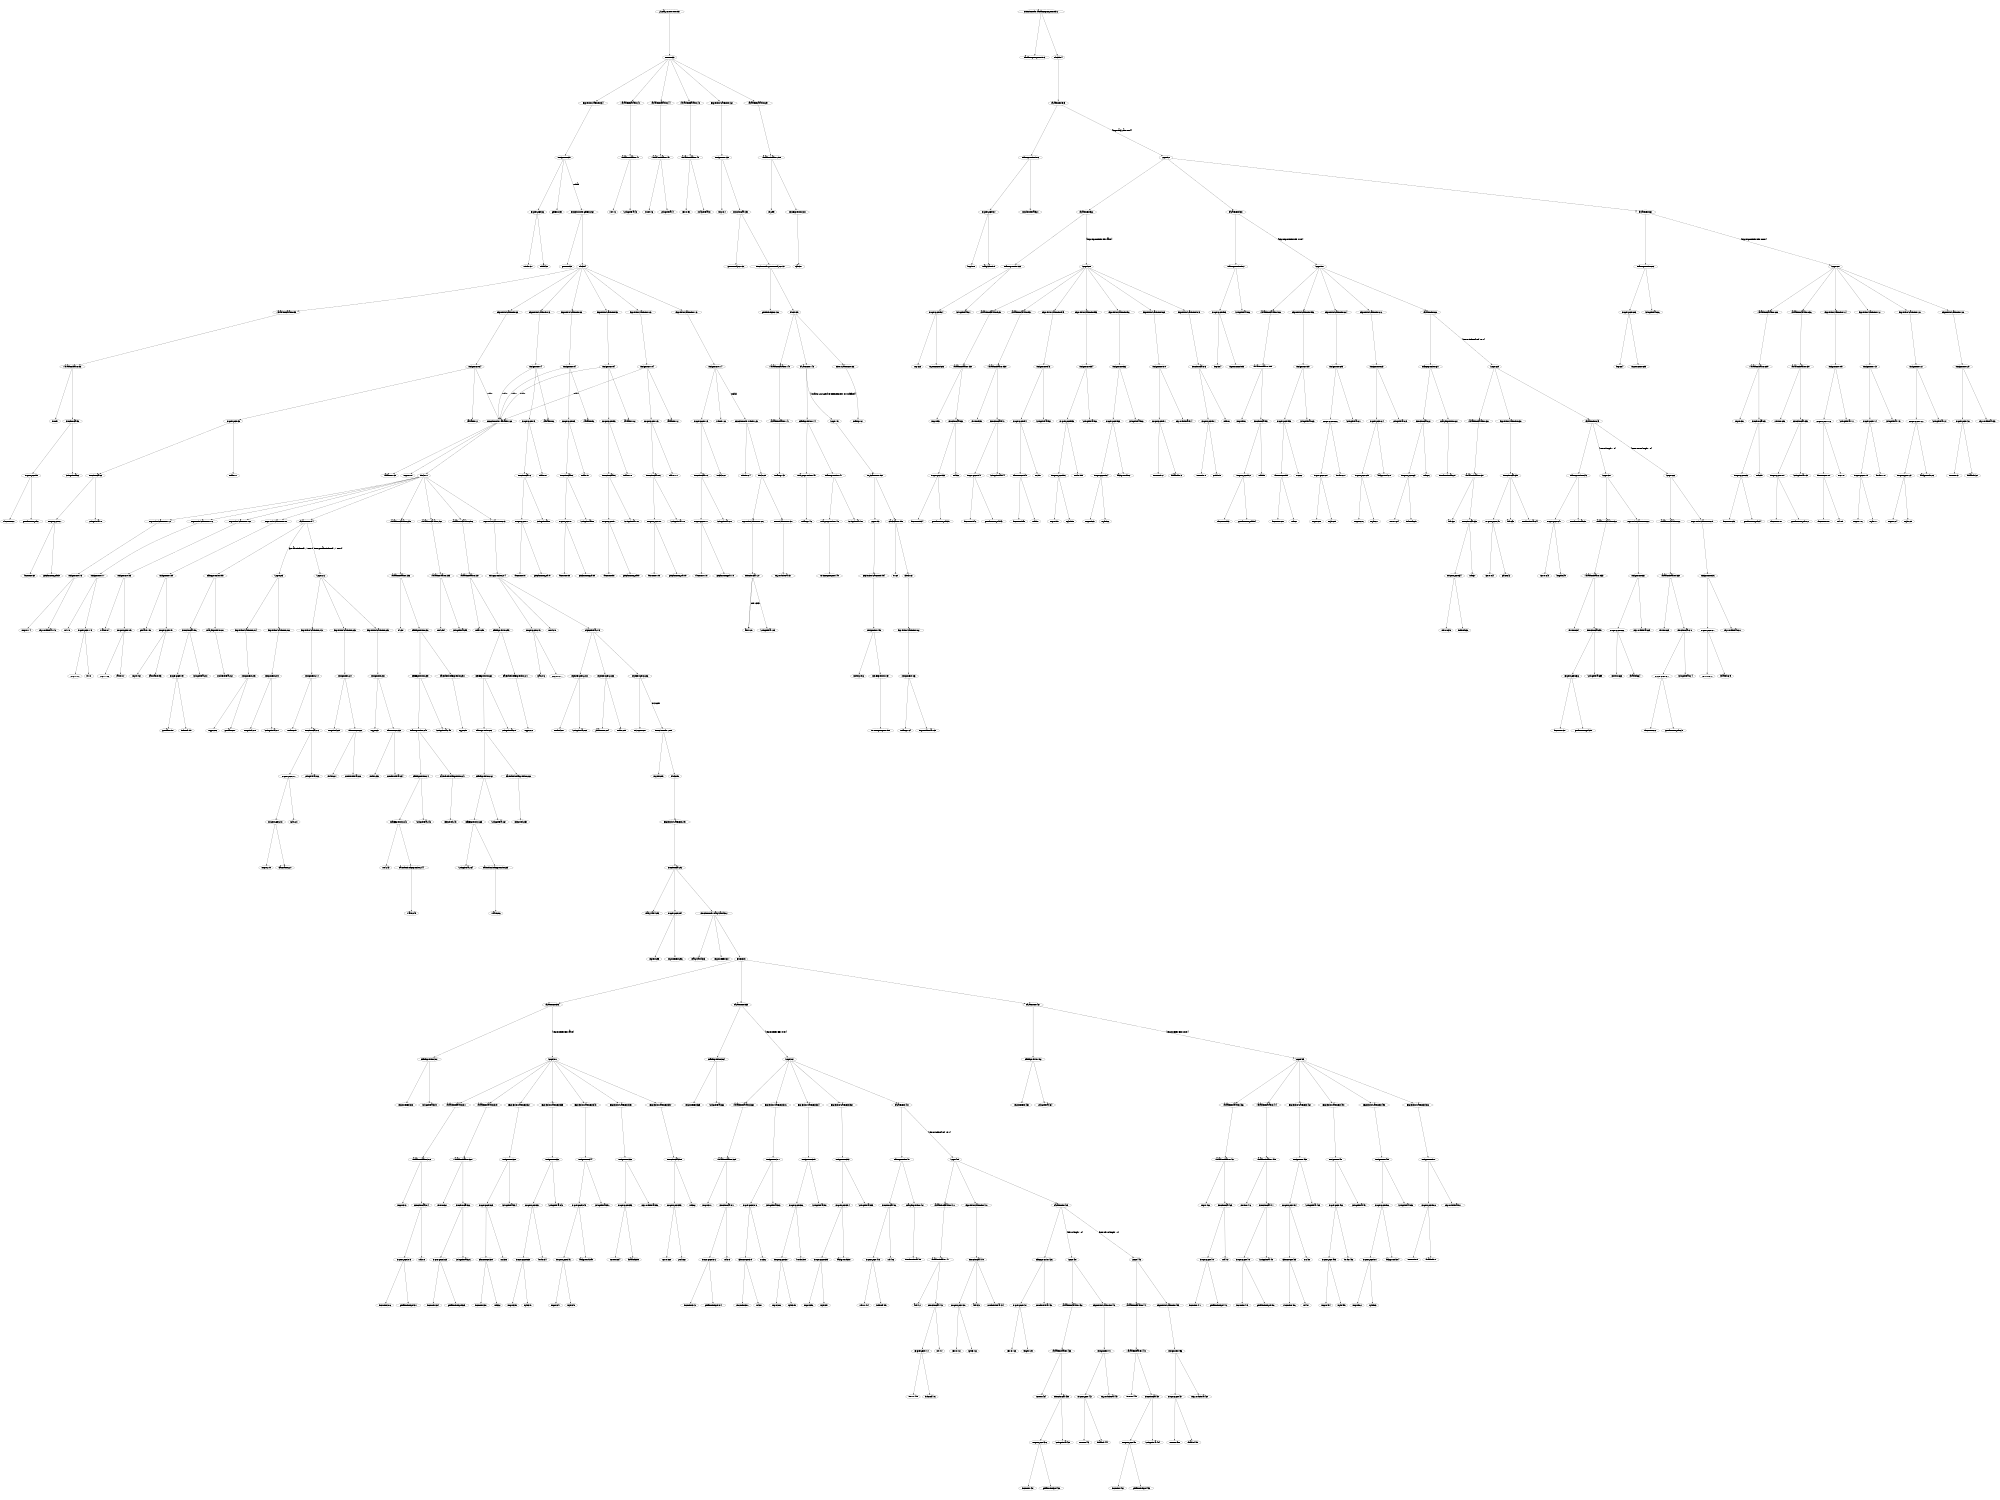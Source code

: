 digraph CallGraph {
size="15.0,10.0";
ratio="0.75";
JSAnalyzer_0000000031;
JSAnalyzer_0000000033[label="AstRoot:33"];
JSAnalyzer_0000000034[label="ExpressionStatement:34"];
JSAnalyzer_0000000035[label="Assignment:35"];
JSAnalyzer_0000000036[label="PropertyGet:36"];
JSAnalyzer_0000000037[label="window:37"];
JSAnalyzer_0000000038[label="onload:38"];
JSAnalyzer_0000000039[label="getForm:39"];
JSAnalyzer_0000000040[label="VariableDeclaration:40"];
JSAnalyzer_0000000041[label="VariableInitializer:41"];
JSAnalyzer_0000000042[label="vUrl:42"];
JSAnalyzer_0000000043[label="StringLiteral:43"];
JSAnalyzer_0000000044[label="VariableDeclaration:44"];
JSAnalyzer_0000000045[label="VariableInitializer:45"];
JSAnalyzer_0000000046[label="formid:46"];
JSAnalyzer_0000000047[label="StringLiteral:47"];
JSAnalyzer_0000000048[label="VariableDeclaration:48"];
JSAnalyzer_0000000049[label="VariableInitializer:49"];
JSAnalyzer_0000000050[label="vError:50"];
JSAnalyzer_0000000051[label="ArrayLiteral:51"];
JSAnalyzer_0000000052[label="FunctionNode: getForm:52"];
JSAnalyzer_0000000053[label="getForm:53"];
JSAnalyzer_0000000054[label="Block:54"];
JSAnalyzer_0000000055[label="VariableDeclaration:55"];
JSAnalyzer_0000000056[label="VariableInitializer:56"];
JSAnalyzer_0000000057[label="form:57"];
JSAnalyzer_0000000058[label="FunctionCall:58"];
JSAnalyzer_0000000059[label="PropertyGet:59"];
JSAnalyzer_0000000060[label="document:60"];
JSAnalyzer_0000000061[label="getElementById:61"];
JSAnalyzer_0000000062[label="StringLiteral:62"];
JSAnalyzer_0000000063[label="ExpressionStatement:63"];
JSAnalyzer_0000000064[label="Assignment:64"];
JSAnalyzer_0000000065[label="PropertyGet:65"];
JSAnalyzer_0000000066[label="FunctionCall:66"];
JSAnalyzer_0000000067[label="PropertyGet:67"];
JSAnalyzer_0000000068[label="document:68"];
JSAnalyzer_0000000069[label="getElementById:69"];
JSAnalyzer_0000000070[label="StringLiteral:70"];
JSAnalyzer_0000000071[label="onblur:71"];
JSAnalyzer_0000000072[label="validateIt:72"];
JSAnalyzer_0000000073[label="ExpressionStatement:73"];
JSAnalyzer_0000000074[label="Assignment:74"];
JSAnalyzer_0000000075[label="PropertyGet:75"];
JSAnalyzer_0000000076[label="FunctionCall:76"];
JSAnalyzer_0000000077[label="PropertyGet:77"];
JSAnalyzer_0000000078[label="document:78"];
JSAnalyzer_0000000079[label="getElementById:79"];
JSAnalyzer_0000000080[label="StringLiteral:80"];
JSAnalyzer_0000000081[label="onblur:81"];
JSAnalyzer_0000000082[label="validateIt:82"];
JSAnalyzer_0000000083[label="ExpressionStatement:83"];
JSAnalyzer_0000000084[label="Assignment:84"];
JSAnalyzer_0000000085[label="PropertyGet:85"];
JSAnalyzer_0000000086[label="FunctionCall:86"];
JSAnalyzer_0000000087[label="PropertyGet:87"];
JSAnalyzer_0000000088[label="document:88"];
JSAnalyzer_0000000089[label="getElementById:89"];
JSAnalyzer_0000000090[label="StringLiteral:90"];
JSAnalyzer_0000000091[label="onblur:91"];
JSAnalyzer_0000000092[label="validateIt:92"];
JSAnalyzer_0000000093[label="ExpressionStatement:93"];
JSAnalyzer_0000000094[label="Assignment:94"];
JSAnalyzer_0000000095[label="PropertyGet:95"];
JSAnalyzer_0000000096[label="FunctionCall:96"];
JSAnalyzer_0000000097[label="PropertyGet:97"];
JSAnalyzer_0000000098[label="document:98"];
JSAnalyzer_0000000099[label="getElementById:99"];
JSAnalyzer_0000000100[label="StringLiteral:100"];
JSAnalyzer_0000000101[label="onblur:101"];
JSAnalyzer_0000000102[label="validateIt:102"];
JSAnalyzer_0000000103[label="ExpressionStatement:103"];
JSAnalyzer_0000000104[label="Assignment:104"];
JSAnalyzer_0000000105[label="PropertyGet:105"];
JSAnalyzer_0000000106[label="FunctionCall:106"];
JSAnalyzer_0000000107[label="PropertyGet:107"];
JSAnalyzer_0000000108[label="document:108"];
JSAnalyzer_0000000109[label="getElementById:109"];
JSAnalyzer_0000000110[label="StringLiteral:110"];
JSAnalyzer_0000000111[label="onblur:111"];
JSAnalyzer_0000000112[label="validateIt:112"];
JSAnalyzer_0000000113[label="ExpressionStatement:113"];
JSAnalyzer_0000000114[label="Assignment:114"];
JSAnalyzer_0000000115[label="PropertyGet:115"];
JSAnalyzer_0000000116[label="FunctionCall:116"];
JSAnalyzer_0000000117[label="PropertyGet:117"];
JSAnalyzer_0000000118[label="document:118"];
JSAnalyzer_0000000119[label="getElementById:119"];
JSAnalyzer_0000000120[label="StringLiteral:120"];
JSAnalyzer_0000000121[label="onclick:121"];
JSAnalyzer_0000000122[label="submit:122"];
JSAnalyzer_0000000123[label="FunctionNode: submit:123"];
JSAnalyzer_0000000124[label="submit:124"];
JSAnalyzer_0000000125[label="Block:125"];
JSAnalyzer_0000000126[label="ExpressionStatement:126"];
JSAnalyzer_0000000127[label="FunctionCall:127"];
JSAnalyzer_0000000128[label="alert:128"];
JSAnalyzer_0000000129[label="StringLiteral:129"];
JSAnalyzer_0000000130[label="ReturnStatement:130"];
JSAnalyzer_0000000131[label="KeywordLiteral:131"];
JSAnalyzer_0000000132[label="ExpressionStatement:132"];
JSAnalyzer_0000000133[label="Assignment:133"];
JSAnalyzer_0000000134[label="http:134"];
JSAnalyzer_0000000135[label="FunctionCall:135"];
JSAnalyzer_0000000136[label="getHTTPObject:136"];
JSAnalyzer_0000000137[label="FunctionNode: getHTTPObject:137"];
JSAnalyzer_0000000138[label="getHTTPObject:138"];
JSAnalyzer_0000000139[label="Block:139"];
JSAnalyzer_0000000140[label="VariableDeclaration:140"];
JSAnalyzer_0000000141[label="VariableInitializer:141"];
JSAnalyzer_0000000142[label="xmlhttp:142"];
JSAnalyzer_0000000143[label="IfStatement:143"];
JSAnalyzer_0000000144[label="InfixExpression:144"];
JSAnalyzer_0000000145[label="UnaryExpression:145"];
JSAnalyzer_0000000146[label="xmlhttp:146"];
JSAnalyzer_0000000147[label="InfixExpression:147"];
JSAnalyzer_0000000148[label="UnaryExpression:148"];
JSAnalyzer_0000000149[label="XMLHttpRequest:149"];
JSAnalyzer_0000000150[label="StringLiteral:150"];
JSAnalyzer_0000000151[label="Scope:151"];
JSAnalyzer_0000000152[label="TryStatement:152"];
JSAnalyzer_0000000153[label="Scope:153"];
JSAnalyzer_0000000154[label="ExpressionStatement:154"];
JSAnalyzer_0000000155[label="Assignment:155"];
JSAnalyzer_0000000156[label="xmlhttp:156"];
JSAnalyzer_0000000157[label="NewExpression:157"];
JSAnalyzer_0000000158[label="XMLHttpRequest:158"];
JSAnalyzer_0000000159[label="CatchClause:159"];
JSAnalyzer_0000000160[label="e:160"];
JSAnalyzer_0000000161[label="Block:161"];
JSAnalyzer_0000000162[label="ExpressionStatement:162"];
JSAnalyzer_0000000163[label="Assignment:163"];
JSAnalyzer_0000000164[label="xmlhttp:164"];
JSAnalyzer_0000000165[label="KeywordLiteral:165"];
JSAnalyzer_0000000166[label="ReturnStatement:166"];
JSAnalyzer_0000000167[label="xmlhttp:167"];
JSAnalyzer_0000000168[label="FunctionNode: validateIt:168"];
JSAnalyzer_0000000169[label="validateIt:169"];
JSAnalyzer_0000000170[label="vInput:170"];
JSAnalyzer_0000000171[label="Block:171"];
JSAnalyzer_0000000172[label="ExpressionStatement:172"];
JSAnalyzer_0000000173[label="Assignment:173"];
JSAnalyzer_0000000174[label="vInput:174"];
JSAnalyzer_0000000175[label="KeywordLiteral:175"];
JSAnalyzer_0000000176[label="ExpressionStatement:176"];
JSAnalyzer_0000000177[label="Assignment:177"];
JSAnalyzer_0000000178[label="vId:178"];
JSAnalyzer_0000000179[label="PropertyGet:179"];
JSAnalyzer_0000000180[label="vInput:180"];
JSAnalyzer_0000000181[label="id:181"];
JSAnalyzer_0000000182[label="ExpressionStatement:182"];
JSAnalyzer_0000000183[label="Assignment:183"];
JSAnalyzer_0000000184[label="vValue:184"];
JSAnalyzer_0000000185[label="PropertyGet:185"];
JSAnalyzer_0000000186[label="vInput:186"];
JSAnalyzer_0000000187[label="value:187"];
JSAnalyzer_0000000188[label="ExpressionStatement:188"];
JSAnalyzer_0000000189[label="Assignment:189"];
JSAnalyzer_0000000190[label="getValue:190"];
JSAnalyzer_0000000191[label="PropertyGet:191"];
JSAnalyzer_0000000192[label="vInput:192"];
JSAnalyzer_0000000193[label="className:193"];
JSAnalyzer_0000000194[label="IfStatement:194"];
JSAnalyzer_0000000195[label="InfixExpression:195"];
JSAnalyzer_0000000196[label="FunctionCall:196"];
JSAnalyzer_0000000197[label="PropertyGet:197"];
JSAnalyzer_0000000198[label="getValue:198"];
JSAnalyzer_0000000199[label="indexOf:199"];
JSAnalyzer_0000000200[label="StringLiteral:200"];
JSAnalyzer_0000000201[label="UnaryExpression:201"];
JSAnalyzer_0000000202[label="NumberLiteral:202"];
JSAnalyzer_0000000203[label="Scope:203"];
JSAnalyzer_0000000204[label="ExpressionStatement:204"];
JSAnalyzer_0000000205[label="Assignment:205"];
JSAnalyzer_0000000206[label="vType:206"];
JSAnalyzer_0000000207[label="getValue:207"];
JSAnalyzer_0000000208[label="ExpressionStatement:208"];
JSAnalyzer_0000000209[label="Assignment:209"];
JSAnalyzer_0000000210[label="vRequired:210"];
JSAnalyzer_0000000211[label="StringLiteral:211"];
JSAnalyzer_0000000212[label="Scope:212"];
JSAnalyzer_0000000213[label="ExpressionStatement:213"];
JSAnalyzer_0000000214[label="Assignment:214"];
JSAnalyzer_0000000215[label="vRules:215"];
JSAnalyzer_0000000216[label="FunctionCall:216"];
JSAnalyzer_0000000217[label="PropertyGet:217"];
JSAnalyzer_0000000218[label="PropertyGet:218"];
JSAnalyzer_0000000219[label="vInput:219"];
JSAnalyzer_0000000220[label="className:220"];
JSAnalyzer_0000000221[label="split:221"];
JSAnalyzer_0000000222[label="StringLiteral:222"];
JSAnalyzer_0000000223[label="ExpressionStatement:223"];
JSAnalyzer_0000000224[label="Assignment:224"];
JSAnalyzer_0000000225[label="vRequired:225"];
JSAnalyzer_0000000226[label="ElementGet:226"];
JSAnalyzer_0000000227[label="vRules:227"];
JSAnalyzer_0000000228[label="NumberLiteral:228"];
JSAnalyzer_0000000229[label="ExpressionStatement:229"];
JSAnalyzer_0000000230[label="Assignment:230"];
JSAnalyzer_0000000231[label="vType:231"];
JSAnalyzer_0000000232[label="ElementGet:232"];
JSAnalyzer_0000000233[label="vRules:233"];
JSAnalyzer_0000000234[label="NumberLiteral:234"];
JSAnalyzer_0000000235[label="VariableDeclaration:235"];
JSAnalyzer_0000000236[label="VariableInitializer:236"];
JSAnalyzer_0000000237[label="url:237"];
JSAnalyzer_0000000238[label="InfixExpression:238"];
JSAnalyzer_0000000239[label="InfixExpression:239"];
JSAnalyzer_0000000240[label="InfixExpression:240"];
JSAnalyzer_0000000241[label="InfixExpression:241"];
JSAnalyzer_0000000242[label="InfixExpression:242"];
JSAnalyzer_0000000243[label="vUrl:243"];
JSAnalyzer_0000000244[label="ParenthesizedExpression:244"];
JSAnalyzer_0000000245[label="vValue:245"];
JSAnalyzer_0000000246[label="StringLiteral:246"];
JSAnalyzer_0000000247[label="ParenthesizedExpression:247"];
JSAnalyzer_0000000248[label="vRequired:248"];
JSAnalyzer_0000000249[label="StringLiteral:249"];
JSAnalyzer_0000000250[label="ParenthesizedExpression:250"];
JSAnalyzer_0000000251[label="vType:251"];
JSAnalyzer_0000000252[label="VariableDeclaration:252"];
JSAnalyzer_0000000253[label="VariableInitializer:253"];
JSAnalyzer_0000000254[label="mUrl:254"];
JSAnalyzer_0000000255[label="StringLiteral:255"];
JSAnalyzer_0000000256[label="VariableDeclaration:256"];
JSAnalyzer_0000000257[label="VariableInitializer:257"];
JSAnalyzer_0000000258[label="mPars:258"];
JSAnalyzer_0000000259[label="InfixExpression:259"];
JSAnalyzer_0000000260[label="InfixExpression:260"];
JSAnalyzer_0000000261[label="InfixExpression:261"];
JSAnalyzer_0000000262[label="InfixExpression:262"];
JSAnalyzer_0000000263[label="InfixExpression:263"];
JSAnalyzer_0000000264[label="StringLiteral:264"];
JSAnalyzer_0000000265[label="ParenthesizedExpression:265"];
JSAnalyzer_0000000266[label="vValue:266"];
JSAnalyzer_0000000267[label="StringLiteral:267"];
JSAnalyzer_0000000268[label="ParenthesizedExpression:268"];
JSAnalyzer_0000000269[label="vRequired:269"];
JSAnalyzer_0000000270[label="StringLiteral:270"];
JSAnalyzer_0000000271[label="ParenthesizedExpression:271"];
JSAnalyzer_0000000272[label="vType:272"];
JSAnalyzer_0000000273[label="ExpressionStatement:273"];
JSAnalyzer_0000000274[label="NewExpression:274"];
JSAnalyzer_0000000275[label="PropertyGet:275"];
JSAnalyzer_0000000276[label="Ajax:276"];
JSAnalyzer_0000000277[label="Request:277"];
JSAnalyzer_0000000278[label="mUrl:278"];
JSAnalyzer_0000000279[label="ObjectLiteral:279"];
JSAnalyzer_0000000280[label="ObjectProperty:280"];
JSAnalyzer_0000000281[label="method:281"];
JSAnalyzer_0000000282[label="StringLiteral:282"];
JSAnalyzer_0000000283[label="ObjectProperty:283"];
JSAnalyzer_0000000284[label="parameters:284"];
JSAnalyzer_0000000285[label="mPars:285"];
JSAnalyzer_0000000286[label="ObjectProperty:286"];
JSAnalyzer_0000000287[label="onSuccess:287"];
JSAnalyzer_0000000288[label="FunctionNode: :288"];
JSAnalyzer_0000000289[label="request:289"];
JSAnalyzer_0000000290[label="Block:290"];
JSAnalyzer_0000000291[label="ExpressionStatement:291"];
JSAnalyzer_0000000292[label="FunctionCall:292"];
JSAnalyzer_0000000293[label="readyState4:293"];
JSAnalyzer_0000000294[label="PropertyGet:294"];
JSAnalyzer_0000000295[label="request:295"];
JSAnalyzer_0000000296[label="responseText:296"];
JSAnalyzer_0000000297[label="VariableDeclaration:297"];
JSAnalyzer_0000000298[label="VariableInitializer:298"];
JSAnalyzer_0000000299[label="obj:299"];
JSAnalyzer_0000000300[label="NewExpression:300"];
JSAnalyzer_0000000301[label="Ajax:301"];
JSAnalyzer_0000000302[label="FunctionNode: readyState4:302"];
JSAnalyzer_0000000303[label="readyState4:303"];
JSAnalyzer_0000000304[label="responseText:304"];
JSAnalyzer_0000000305[label="Block:305"];
JSAnalyzer_0000000306[label="IfStatement:306"];
JSAnalyzer_0000000307[label="InfixExpression:307"];
JSAnalyzer_0000000308[label="responseText:308"];
JSAnalyzer_0000000309[label="StringLiteral:309"];
JSAnalyzer_0000000310[label="Scope:310"];
JSAnalyzer_0000000311[label="VariableDeclaration:311"];
JSAnalyzer_0000000312[label="VariableInitializer:312"];
JSAnalyzer_0000000313[label="sInput:313"];
JSAnalyzer_0000000314[label="FunctionCall:314"];
JSAnalyzer_0000000315[label="PropertyGet:315"];
JSAnalyzer_0000000316[label="document:316"];
JSAnalyzer_0000000317[label="getElementById:317"];
JSAnalyzer_0000000318[label="vId:318"];
JSAnalyzer_0000000319[label="VariableDeclaration:319"];
JSAnalyzer_0000000320[label="VariableInitializer:320"];
JSAnalyzer_0000000321[label="vButton:321"];
JSAnalyzer_0000000322[label="FunctionCall:322"];
JSAnalyzer_0000000323[label="PropertyGet:323"];
JSAnalyzer_0000000324[label="document:324"];
JSAnalyzer_0000000325[label="getElementById:325"];
JSAnalyzer_0000000326[label="StringLiteral:326"];
JSAnalyzer_0000000327[label="ExpressionStatement:327"];
JSAnalyzer_0000000328[label="Assignment:328"];
JSAnalyzer_0000000329[label="PropertyGet:329"];
JSAnalyzer_0000000330[label="ElementGet:330"];
JSAnalyzer_0000000331[label="document:331"];
JSAnalyzer_0000000332[label="vId:332"];
JSAnalyzer_0000000333[label="src:333"];
JSAnalyzer_0000000334[label="StringLiteral:334"];
JSAnalyzer_0000000335[label="ExpressionStatement:335"];
JSAnalyzer_0000000336[label="Assignment:336"];
JSAnalyzer_0000000337[label="PropertyGet:337"];
JSAnalyzer_0000000338[label="PropertyGet:338"];
JSAnalyzer_0000000339[label="sInput:339"];
JSAnalyzer_0000000340[label="style:340"];
JSAnalyzer_0000000341[label="border:341"];
JSAnalyzer_0000000342[label="StringLiteral:342"];
JSAnalyzer_0000000343[label="ExpressionStatement:343"];
JSAnalyzer_0000000344[label="Assignment:344"];
JSAnalyzer_0000000345[label="PropertyGet:345"];
JSAnalyzer_0000000346[label="PropertyGet:346"];
JSAnalyzer_0000000347[label="sInput:347"];
JSAnalyzer_0000000348[label="style:348"];
JSAnalyzer_0000000349[label="background:349"];
JSAnalyzer_0000000350[label="StringLiteral:350"];
JSAnalyzer_0000000351[label="ExpressionStatement:351"];
JSAnalyzer_0000000352[label="Assignment:352"];
JSAnalyzer_0000000353[label="PropertyGet:353"];
JSAnalyzer_0000000354[label="vButton:354"];
JSAnalyzer_0000000355[label="disabled:355"];
JSAnalyzer_0000000356[label="KeywordLiteral:356"];
JSAnalyzer_0000000357[label="ExpressionStatement:357"];
JSAnalyzer_0000000358[label="FunctionCall:358"];
JSAnalyzer_0000000359[label="PropertyGet:359"];
JSAnalyzer_0000000360[label="vError:360"];
JSAnalyzer_0000000361[label="push:361"];
JSAnalyzer_0000000362[label="vId:362"];
JSAnalyzer_0000000363[label="IfStatement:363"];
JSAnalyzer_0000000364[label="InfixExpression:364"];
JSAnalyzer_0000000365[label="responseText:365"];
JSAnalyzer_0000000366[label="StringLiteral:366"];
JSAnalyzer_0000000367[label="Scope:367"];
JSAnalyzer_0000000368[label="VariableDeclaration:368"];
JSAnalyzer_0000000369[label="VariableInitializer:369"];
JSAnalyzer_0000000370[label="sInput:370"];
JSAnalyzer_0000000371[label="FunctionCall:371"];
JSAnalyzer_0000000372[label="PropertyGet:372"];
JSAnalyzer_0000000373[label="document:373"];
JSAnalyzer_0000000374[label="getElementById:374"];
JSAnalyzer_0000000375[label="vId:375"];
JSAnalyzer_0000000376[label="ExpressionStatement:376"];
JSAnalyzer_0000000377[label="Assignment:377"];
JSAnalyzer_0000000378[label="PropertyGet:378"];
JSAnalyzer_0000000379[label="ElementGet:379"];
JSAnalyzer_0000000380[label="document:380"];
JSAnalyzer_0000000381[label="vId:381"];
JSAnalyzer_0000000382[label="src:382"];
JSAnalyzer_0000000383[label="StringLiteral:383"];
JSAnalyzer_0000000384[label="ExpressionStatement:384"];
JSAnalyzer_0000000385[label="Assignment:385"];
JSAnalyzer_0000000386[label="PropertyGet:386"];
JSAnalyzer_0000000387[label="PropertyGet:387"];
JSAnalyzer_0000000388[label="sInput:388"];
JSAnalyzer_0000000389[label="style:389"];
JSAnalyzer_0000000390[label="border:390"];
JSAnalyzer_0000000391[label="StringLiteral:391"];
JSAnalyzer_0000000392[label="ExpressionStatement:392"];
JSAnalyzer_0000000393[label="Assignment:393"];
JSAnalyzer_0000000394[label="PropertyGet:394"];
JSAnalyzer_0000000395[label="PropertyGet:395"];
JSAnalyzer_0000000396[label="sInput:396"];
JSAnalyzer_0000000397[label="style:397"];
JSAnalyzer_0000000398[label="background:398"];
JSAnalyzer_0000000399[label="StringLiteral:399"];
JSAnalyzer_0000000400[label="IfStatement:400"];
JSAnalyzer_0000000401[label="InfixExpression:401"];
JSAnalyzer_0000000402[label="FunctionCall:402"];
JSAnalyzer_0000000403[label="PropertyGet:403"];
JSAnalyzer_0000000404[label="vError:404"];
JSAnalyzer_0000000405[label="indexOf:405"];
JSAnalyzer_0000000406[label="vId:406"];
JSAnalyzer_0000000407[label="UnaryExpression:407"];
JSAnalyzer_0000000408[label="NumberLiteral:408"];
JSAnalyzer_0000000409[label="Scope:409"];
JSAnalyzer_0000000410[label="VariableDeclaration:410"];
JSAnalyzer_0000000411[label="VariableInitializer:411"];
JSAnalyzer_0000000412[label="aId:412"];
JSAnalyzer_0000000413[label="FunctionCall:413"];
JSAnalyzer_0000000414[label="PropertyGet:414"];
JSAnalyzer_0000000415[label="vError:415"];
JSAnalyzer_0000000416[label="indexOf:416"];
JSAnalyzer_0000000417[label="vId:417"];
JSAnalyzer_0000000418[label="ExpressionStatement:418"];
JSAnalyzer_0000000419[label="FunctionCall:419"];
JSAnalyzer_0000000420[label="PropertyGet:420"];
JSAnalyzer_0000000421[label="vError:421"];
JSAnalyzer_0000000422[label="splice:422"];
JSAnalyzer_0000000423[label="aId:423"];
JSAnalyzer_0000000424[label="NumberLiteral:424"];
JSAnalyzer_0000000425[label="IfStatement:425"];
JSAnalyzer_0000000426[label="InfixExpression:426"];
JSAnalyzer_0000000427[label="PropertyGet:427"];
JSAnalyzer_0000000428[label="vError:428"];
JSAnalyzer_0000000429[label="length:429"];
JSAnalyzer_0000000430[label="NumberLiteral:430"];
JSAnalyzer_0000000431[label="Scope:431"];
JSAnalyzer_0000000432[label="VariableDeclaration:432"];
JSAnalyzer_0000000433[label="VariableInitializer:433"];
JSAnalyzer_0000000434[label="vButton:434"];
JSAnalyzer_0000000435[label="FunctionCall:435"];
JSAnalyzer_0000000436[label="PropertyGet:436"];
JSAnalyzer_0000000437[label="document:437"];
JSAnalyzer_0000000438[label="getElementById:438"];
JSAnalyzer_0000000439[label="StringLiteral:439"];
JSAnalyzer_0000000440[label="ExpressionStatement:440"];
JSAnalyzer_0000000441[label="Assignment:441"];
JSAnalyzer_0000000442[label="PropertyGet:442"];
JSAnalyzer_0000000443[label="vButton:443"];
JSAnalyzer_0000000444[label="disabled:444"];
JSAnalyzer_0000000445[label="KeywordLiteral:445"];
JSAnalyzer_0000000446[label="Scope:446"];
JSAnalyzer_0000000447[label="VariableDeclaration:447"];
JSAnalyzer_0000000448[label="VariableInitializer:448"];
JSAnalyzer_0000000449[label="vButton:449"];
JSAnalyzer_0000000450[label="FunctionCall:450"];
JSAnalyzer_0000000451[label="PropertyGet:451"];
JSAnalyzer_0000000452[label="document:452"];
JSAnalyzer_0000000453[label="getElementById:453"];
JSAnalyzer_0000000454[label="StringLiteral:454"];
JSAnalyzer_0000000455[label="ExpressionStatement:455"];
JSAnalyzer_0000000456[label="Assignment:456"];
JSAnalyzer_0000000457[label="PropertyGet:457"];
JSAnalyzer_0000000458[label="vButton:458"];
JSAnalyzer_0000000459[label="disabled:459"];
JSAnalyzer_0000000460[label="KeywordLiteral:460"];
JSAnalyzer_0000000461[label="IfStatement:461"];
JSAnalyzer_0000000462[label="InfixExpression:462"];
JSAnalyzer_0000000463[label="responseText:463"];
JSAnalyzer_0000000464[label="StringLiteral:464"];
JSAnalyzer_0000000465[label="Scope:465"];
JSAnalyzer_0000000466[label="VariableDeclaration:466"];
JSAnalyzer_0000000467[label="VariableInitializer:467"];
JSAnalyzer_0000000468[label="sInput:468"];
JSAnalyzer_0000000469[label="FunctionCall:469"];
JSAnalyzer_0000000470[label="PropertyGet:470"];
JSAnalyzer_0000000471[label="document:471"];
JSAnalyzer_0000000472[label="getElementById:472"];
JSAnalyzer_0000000473[label="vId:473"];
JSAnalyzer_0000000474[label="VariableDeclaration:474"];
JSAnalyzer_0000000475[label="VariableInitializer:475"];
JSAnalyzer_0000000476[label="vButton:476"];
JSAnalyzer_0000000477[label="FunctionCall:477"];
JSAnalyzer_0000000478[label="PropertyGet:478"];
JSAnalyzer_0000000479[label="document:479"];
JSAnalyzer_0000000480[label="getElementById:480"];
JSAnalyzer_0000000481[label="StringLiteral:481"];
JSAnalyzer_0000000482[label="ExpressionStatement:482"];
JSAnalyzer_0000000483[label="Assignment:483"];
JSAnalyzer_0000000484[label="PropertyGet:484"];
JSAnalyzer_0000000485[label="ElementGet:485"];
JSAnalyzer_0000000486[label="document:486"];
JSAnalyzer_0000000487[label="vId:487"];
JSAnalyzer_0000000488[label="src:488"];
JSAnalyzer_0000000489[label="StringLiteral:489"];
JSAnalyzer_0000000490[label="ExpressionStatement:490"];
JSAnalyzer_0000000491[label="Assignment:491"];
JSAnalyzer_0000000492[label="PropertyGet:492"];
JSAnalyzer_0000000493[label="PropertyGet:493"];
JSAnalyzer_0000000494[label="sInput:494"];
JSAnalyzer_0000000495[label="style:495"];
JSAnalyzer_0000000496[label="border:496"];
JSAnalyzer_0000000497[label="StringLiteral:497"];
JSAnalyzer_0000000498[label="ExpressionStatement:498"];
JSAnalyzer_0000000499[label="Assignment:499"];
JSAnalyzer_0000000500[label="PropertyGet:500"];
JSAnalyzer_0000000501[label="PropertyGet:501"];
JSAnalyzer_0000000502[label="sInput:502"];
JSAnalyzer_0000000503[label="style:503"];
JSAnalyzer_0000000504[label="background:504"];
JSAnalyzer_0000000505[label="StringLiteral:505"];
JSAnalyzer_0000000506[label="ExpressionStatement:506"];
JSAnalyzer_0000000507[label="Assignment:507"];
JSAnalyzer_0000000508[label="PropertyGet:508"];
JSAnalyzer_0000000509[label="vButton:509"];
JSAnalyzer_0000000510[label="disabled:510"];
JSAnalyzer_0000000511[label="KeywordLiteral:511"];
JSAnalyzer_0000000512[label="FunctionNode: handleHttpResponse:512"];
JSAnalyzer_0000000513[label="handleHttpResponse:513"];
JSAnalyzer_0000000514[label="Block:514"];
JSAnalyzer_0000000515[label="IfStatement:515"];
JSAnalyzer_0000000516[label="InfixExpression:516"];
JSAnalyzer_0000000517[label="PropertyGet:517"];
JSAnalyzer_0000000518[label="http:518"];
JSAnalyzer_0000000519[label="readyState:519"];
JSAnalyzer_0000000520[label="NumberLiteral:520"];
JSAnalyzer_0000000521[label="Scope:521"];
JSAnalyzer_0000000522[label="IfStatement:522"];
JSAnalyzer_0000000523[label="InfixExpression:523"];
JSAnalyzer_0000000524[label="PropertyGet:524"];
JSAnalyzer_0000000525[label="http:525"];
JSAnalyzer_0000000526[label="responseText:526"];
JSAnalyzer_0000000527[label="StringLiteral:527"];
JSAnalyzer_0000000528[label="Scope:528"];
JSAnalyzer_0000000529[label="VariableDeclaration:529"];
JSAnalyzer_0000000530[label="VariableInitializer:530"];
JSAnalyzer_0000000531[label="sInput:531"];
JSAnalyzer_0000000532[label="FunctionCall:532"];
JSAnalyzer_0000000533[label="PropertyGet:533"];
JSAnalyzer_0000000534[label="document:534"];
JSAnalyzer_0000000535[label="getElementById:535"];
JSAnalyzer_0000000536[label="vId:536"];
JSAnalyzer_0000000537[label="VariableDeclaration:537"];
JSAnalyzer_0000000538[label="VariableInitializer:538"];
JSAnalyzer_0000000539[label="vButton:539"];
JSAnalyzer_0000000540[label="FunctionCall:540"];
JSAnalyzer_0000000541[label="PropertyGet:541"];
JSAnalyzer_0000000542[label="document:542"];
JSAnalyzer_0000000543[label="getElementById:543"];
JSAnalyzer_0000000544[label="StringLiteral:544"];
JSAnalyzer_0000000545[label="ExpressionStatement:545"];
JSAnalyzer_0000000546[label="Assignment:546"];
JSAnalyzer_0000000547[label="PropertyGet:547"];
JSAnalyzer_0000000548[label="ElementGet:548"];
JSAnalyzer_0000000549[label="document:549"];
JSAnalyzer_0000000550[label="vId:550"];
JSAnalyzer_0000000551[label="src:551"];
JSAnalyzer_0000000552[label="StringLiteral:552"];
JSAnalyzer_0000000553[label="ExpressionStatement:553"];
JSAnalyzer_0000000554[label="Assignment:554"];
JSAnalyzer_0000000555[label="PropertyGet:555"];
JSAnalyzer_0000000556[label="PropertyGet:556"];
JSAnalyzer_0000000557[label="sInput:557"];
JSAnalyzer_0000000558[label="style:558"];
JSAnalyzer_0000000559[label="border:559"];
JSAnalyzer_0000000560[label="StringLiteral:560"];
JSAnalyzer_0000000561[label="ExpressionStatement:561"];
JSAnalyzer_0000000562[label="Assignment:562"];
JSAnalyzer_0000000563[label="PropertyGet:563"];
JSAnalyzer_0000000564[label="PropertyGet:564"];
JSAnalyzer_0000000565[label="sInput:565"];
JSAnalyzer_0000000566[label="style:566"];
JSAnalyzer_0000000567[label="background:567"];
JSAnalyzer_0000000568[label="StringLiteral:568"];
JSAnalyzer_0000000569[label="ExpressionStatement:569"];
JSAnalyzer_0000000570[label="Assignment:570"];
JSAnalyzer_0000000571[label="PropertyGet:571"];
JSAnalyzer_0000000572[label="vButton:572"];
JSAnalyzer_0000000573[label="disabled:573"];
JSAnalyzer_0000000574[label="KeywordLiteral:574"];
JSAnalyzer_0000000575[label="ExpressionStatement:575"];
JSAnalyzer_0000000576[label="FunctionCall:576"];
JSAnalyzer_0000000577[label="PropertyGet:577"];
JSAnalyzer_0000000578[label="vError:578"];
JSAnalyzer_0000000579[label="push:579"];
JSAnalyzer_0000000580[label="vId:580"];
JSAnalyzer_0000000581[label="IfStatement:581"];
JSAnalyzer_0000000582[label="InfixExpression:582"];
JSAnalyzer_0000000583[label="PropertyGet:583"];
JSAnalyzer_0000000584[label="http:584"];
JSAnalyzer_0000000585[label="responseText:585"];
JSAnalyzer_0000000586[label="StringLiteral:586"];
JSAnalyzer_0000000587[label="Scope:587"];
JSAnalyzer_0000000588[label="VariableDeclaration:588"];
JSAnalyzer_0000000589[label="VariableInitializer:589"];
JSAnalyzer_0000000590[label="sInput:590"];
JSAnalyzer_0000000591[label="FunctionCall:591"];
JSAnalyzer_0000000592[label="PropertyGet:592"];
JSAnalyzer_0000000593[label="document:593"];
JSAnalyzer_0000000594[label="getElementById:594"];
JSAnalyzer_0000000595[label="vId:595"];
JSAnalyzer_0000000596[label="ExpressionStatement:596"];
JSAnalyzer_0000000597[label="Assignment:597"];
JSAnalyzer_0000000598[label="PropertyGet:598"];
JSAnalyzer_0000000599[label="ElementGet:599"];
JSAnalyzer_0000000600[label="document:600"];
JSAnalyzer_0000000601[label="vId:601"];
JSAnalyzer_0000000602[label="src:602"];
JSAnalyzer_0000000603[label="StringLiteral:603"];
JSAnalyzer_0000000604[label="ExpressionStatement:604"];
JSAnalyzer_0000000605[label="Assignment:605"];
JSAnalyzer_0000000606[label="PropertyGet:606"];
JSAnalyzer_0000000607[label="PropertyGet:607"];
JSAnalyzer_0000000608[label="sInput:608"];
JSAnalyzer_0000000609[label="style:609"];
JSAnalyzer_0000000610[label="border:610"];
JSAnalyzer_0000000611[label="StringLiteral:611"];
JSAnalyzer_0000000612[label="ExpressionStatement:612"];
JSAnalyzer_0000000613[label="Assignment:613"];
JSAnalyzer_0000000614[label="PropertyGet:614"];
JSAnalyzer_0000000615[label="PropertyGet:615"];
JSAnalyzer_0000000616[label="sInput:616"];
JSAnalyzer_0000000617[label="style:617"];
JSAnalyzer_0000000618[label="background:618"];
JSAnalyzer_0000000619[label="StringLiteral:619"];
JSAnalyzer_0000000620[label="IfStatement:620"];
JSAnalyzer_0000000621[label="InfixExpression:621"];
JSAnalyzer_0000000622[label="FunctionCall:622"];
JSAnalyzer_0000000623[label="PropertyGet:623"];
JSAnalyzer_0000000624[label="vError:624"];
JSAnalyzer_0000000625[label="indexOf:625"];
JSAnalyzer_0000000626[label="vId:626"];
JSAnalyzer_0000000627[label="UnaryExpression:627"];
JSAnalyzer_0000000628[label="NumberLiteral:628"];
JSAnalyzer_0000000629[label="Scope:629"];
JSAnalyzer_0000000630[label="VariableDeclaration:630"];
JSAnalyzer_0000000631[label="VariableInitializer:631"];
JSAnalyzer_0000000632[label="aId:632"];
JSAnalyzer_0000000633[label="FunctionCall:633"];
JSAnalyzer_0000000634[label="PropertyGet:634"];
JSAnalyzer_0000000635[label="vError:635"];
JSAnalyzer_0000000636[label="indexOf:636"];
JSAnalyzer_0000000637[label="vId:637"];
JSAnalyzer_0000000638[label="ExpressionStatement:638"];
JSAnalyzer_0000000639[label="FunctionCall:639"];
JSAnalyzer_0000000640[label="PropertyGet:640"];
JSAnalyzer_0000000641[label="vError:641"];
JSAnalyzer_0000000642[label="splice:642"];
JSAnalyzer_0000000643[label="aId:643"];
JSAnalyzer_0000000644[label="NumberLiteral:644"];
JSAnalyzer_0000000645[label="IfStatement:645"];
JSAnalyzer_0000000646[label="InfixExpression:646"];
JSAnalyzer_0000000647[label="PropertyGet:647"];
JSAnalyzer_0000000648[label="vError:648"];
JSAnalyzer_0000000649[label="length:649"];
JSAnalyzer_0000000650[label="NumberLiteral:650"];
JSAnalyzer_0000000651[label="Scope:651"];
JSAnalyzer_0000000652[label="VariableDeclaration:652"];
JSAnalyzer_0000000653[label="VariableInitializer:653"];
JSAnalyzer_0000000654[label="vButton:654"];
JSAnalyzer_0000000655[label="FunctionCall:655"];
JSAnalyzer_0000000656[label="PropertyGet:656"];
JSAnalyzer_0000000657[label="document:657"];
JSAnalyzer_0000000658[label="getElementById:658"];
JSAnalyzer_0000000659[label="StringLiteral:659"];
JSAnalyzer_0000000660[label="ExpressionStatement:660"];
JSAnalyzer_0000000661[label="Assignment:661"];
JSAnalyzer_0000000662[label="PropertyGet:662"];
JSAnalyzer_0000000663[label="vButton:663"];
JSAnalyzer_0000000664[label="disabled:664"];
JSAnalyzer_0000000665[label="KeywordLiteral:665"];
JSAnalyzer_0000000666[label="Scope:666"];
JSAnalyzer_0000000667[label="VariableDeclaration:667"];
JSAnalyzer_0000000668[label="VariableInitializer:668"];
JSAnalyzer_0000000669[label="vButton:669"];
JSAnalyzer_0000000670[label="FunctionCall:670"];
JSAnalyzer_0000000671[label="PropertyGet:671"];
JSAnalyzer_0000000672[label="document:672"];
JSAnalyzer_0000000673[label="getElementById:673"];
JSAnalyzer_0000000674[label="StringLiteral:674"];
JSAnalyzer_0000000675[label="ExpressionStatement:675"];
JSAnalyzer_0000000676[label="Assignment:676"];
JSAnalyzer_0000000677[label="PropertyGet:677"];
JSAnalyzer_0000000678[label="vButton:678"];
JSAnalyzer_0000000679[label="disabled:679"];
JSAnalyzer_0000000680[label="KeywordLiteral:680"];
JSAnalyzer_0000000681[label="IfStatement:681"];
JSAnalyzer_0000000682[label="InfixExpression:682"];
JSAnalyzer_0000000683[label="PropertyGet:683"];
JSAnalyzer_0000000684[label="http:684"];
JSAnalyzer_0000000685[label="responseText:685"];
JSAnalyzer_0000000686[label="StringLiteral:686"];
JSAnalyzer_0000000687[label="Scope:687"];
JSAnalyzer_0000000688[label="VariableDeclaration:688"];
JSAnalyzer_0000000689[label="VariableInitializer:689"];
JSAnalyzer_0000000690[label="sInput:690"];
JSAnalyzer_0000000691[label="FunctionCall:691"];
JSAnalyzer_0000000692[label="PropertyGet:692"];
JSAnalyzer_0000000693[label="document:693"];
JSAnalyzer_0000000694[label="getElementById:694"];
JSAnalyzer_0000000695[label="vId:695"];
JSAnalyzer_0000000696[label="VariableDeclaration:696"];
JSAnalyzer_0000000697[label="VariableInitializer:697"];
JSAnalyzer_0000000698[label="vButton:698"];
JSAnalyzer_0000000699[label="FunctionCall:699"];
JSAnalyzer_0000000700[label="PropertyGet:700"];
JSAnalyzer_0000000701[label="document:701"];
JSAnalyzer_0000000702[label="getElementById:702"];
JSAnalyzer_0000000703[label="StringLiteral:703"];
JSAnalyzer_0000000704[label="ExpressionStatement:704"];
JSAnalyzer_0000000705[label="Assignment:705"];
JSAnalyzer_0000000706[label="PropertyGet:706"];
JSAnalyzer_0000000707[label="ElementGet:707"];
JSAnalyzer_0000000708[label="document:708"];
JSAnalyzer_0000000709[label="vId:709"];
JSAnalyzer_0000000710[label="src:710"];
JSAnalyzer_0000000711[label="StringLiteral:711"];
JSAnalyzer_0000000712[label="ExpressionStatement:712"];
JSAnalyzer_0000000713[label="Assignment:713"];
JSAnalyzer_0000000714[label="PropertyGet:714"];
JSAnalyzer_0000000715[label="PropertyGet:715"];
JSAnalyzer_0000000716[label="sInput:716"];
JSAnalyzer_0000000717[label="style:717"];
JSAnalyzer_0000000718[label="border:718"];
JSAnalyzer_0000000719[label="StringLiteral:719"];
JSAnalyzer_0000000720[label="ExpressionStatement:720"];
JSAnalyzer_0000000721[label="Assignment:721"];
JSAnalyzer_0000000722[label="PropertyGet:722"];
JSAnalyzer_0000000723[label="PropertyGet:723"];
JSAnalyzer_0000000724[label="sInput:724"];
JSAnalyzer_0000000725[label="style:725"];
JSAnalyzer_0000000726[label="background:726"];
JSAnalyzer_0000000727[label="StringLiteral:727"];
JSAnalyzer_0000000728[label="ExpressionStatement:728"];
JSAnalyzer_0000000729[label="Assignment:729"];
JSAnalyzer_0000000730[label="PropertyGet:730"];
JSAnalyzer_0000000731[label="vButton:731"];
JSAnalyzer_0000000732[label="disabled:732"];
JSAnalyzer_0000000733[label="KeywordLiteral:733"];
JSAnalyzer_0000000031 -> JSAnalyzer_0000000033[label=""];
JSAnalyzer_0000000033 -> JSAnalyzer_0000000034[label=""];
JSAnalyzer_0000000034 -> JSAnalyzer_0000000035[label=""];
JSAnalyzer_0000000035 -> JSAnalyzer_0000000036[label=""];
JSAnalyzer_0000000036 -> JSAnalyzer_0000000037[label=""];
JSAnalyzer_0000000036 -> JSAnalyzer_0000000038[label=""];
JSAnalyzer_0000000035 -> JSAnalyzer_0000000039[label=""];
JSAnalyzer_0000000033 -> JSAnalyzer_0000000040[label=""];
JSAnalyzer_0000000040 -> JSAnalyzer_0000000041[label=""];
JSAnalyzer_0000000041 -> JSAnalyzer_0000000042[label=""];
JSAnalyzer_0000000041 -> JSAnalyzer_0000000043[label=""];
JSAnalyzer_0000000033 -> JSAnalyzer_0000000044[label=""];
JSAnalyzer_0000000044 -> JSAnalyzer_0000000045[label=""];
JSAnalyzer_0000000045 -> JSAnalyzer_0000000046[label=""];
JSAnalyzer_0000000045 -> JSAnalyzer_0000000047[label=""];
JSAnalyzer_0000000033 -> JSAnalyzer_0000000048[label=""];
JSAnalyzer_0000000048 -> JSAnalyzer_0000000049[label=""];
JSAnalyzer_0000000049 -> JSAnalyzer_0000000050[label=""];
JSAnalyzer_0000000049 -> JSAnalyzer_0000000051[label=""];
JSAnalyzer_0000000052 -> JSAnalyzer_0000000053[label=""];
JSAnalyzer_0000000052 -> JSAnalyzer_0000000054[label=""];
JSAnalyzer_0000000054 -> JSAnalyzer_0000000055[label=""];
JSAnalyzer_0000000055 -> JSAnalyzer_0000000056[label=""];
JSAnalyzer_0000000056 -> JSAnalyzer_0000000057[label=""];
JSAnalyzer_0000000056 -> JSAnalyzer_0000000058[label=""];
JSAnalyzer_0000000058 -> JSAnalyzer_0000000059[label=""];
JSAnalyzer_0000000059 -> JSAnalyzer_0000000060[label=""];
JSAnalyzer_0000000059 -> JSAnalyzer_0000000061[label=""];
JSAnalyzer_0000000058 -> JSAnalyzer_0000000062[label=""];
JSAnalyzer_0000000054 -> JSAnalyzer_0000000063[label=""];
JSAnalyzer_0000000063 -> JSAnalyzer_0000000064[label=""];
JSAnalyzer_0000000064 -> JSAnalyzer_0000000065[label=""];
JSAnalyzer_0000000065 -> JSAnalyzer_0000000066[label=""];
JSAnalyzer_0000000066 -> JSAnalyzer_0000000067[label=""];
JSAnalyzer_0000000067 -> JSAnalyzer_0000000068[label=""];
JSAnalyzer_0000000067 -> JSAnalyzer_0000000069[label=""];
JSAnalyzer_0000000066 -> JSAnalyzer_0000000070[label=""];
JSAnalyzer_0000000065 -> JSAnalyzer_0000000071[label=""];
JSAnalyzer_0000000064 -> JSAnalyzer_0000000072[label=""];
JSAnalyzer_0000000054 -> JSAnalyzer_0000000073[label=""];
JSAnalyzer_0000000073 -> JSAnalyzer_0000000074[label=""];
JSAnalyzer_0000000074 -> JSAnalyzer_0000000075[label=""];
JSAnalyzer_0000000075 -> JSAnalyzer_0000000076[label=""];
JSAnalyzer_0000000076 -> JSAnalyzer_0000000077[label=""];
JSAnalyzer_0000000077 -> JSAnalyzer_0000000078[label=""];
JSAnalyzer_0000000077 -> JSAnalyzer_0000000079[label=""];
JSAnalyzer_0000000076 -> JSAnalyzer_0000000080[label=""];
JSAnalyzer_0000000075 -> JSAnalyzer_0000000081[label=""];
JSAnalyzer_0000000074 -> JSAnalyzer_0000000082[label=""];
JSAnalyzer_0000000054 -> JSAnalyzer_0000000083[label=""];
JSAnalyzer_0000000083 -> JSAnalyzer_0000000084[label=""];
JSAnalyzer_0000000084 -> JSAnalyzer_0000000085[label=""];
JSAnalyzer_0000000085 -> JSAnalyzer_0000000086[label=""];
JSAnalyzer_0000000086 -> JSAnalyzer_0000000087[label=""];
JSAnalyzer_0000000087 -> JSAnalyzer_0000000088[label=""];
JSAnalyzer_0000000087 -> JSAnalyzer_0000000089[label=""];
JSAnalyzer_0000000086 -> JSAnalyzer_0000000090[label=""];
JSAnalyzer_0000000085 -> JSAnalyzer_0000000091[label=""];
JSAnalyzer_0000000084 -> JSAnalyzer_0000000092[label=""];
JSAnalyzer_0000000054 -> JSAnalyzer_0000000093[label=""];
JSAnalyzer_0000000093 -> JSAnalyzer_0000000094[label=""];
JSAnalyzer_0000000094 -> JSAnalyzer_0000000095[label=""];
JSAnalyzer_0000000095 -> JSAnalyzer_0000000096[label=""];
JSAnalyzer_0000000096 -> JSAnalyzer_0000000097[label=""];
JSAnalyzer_0000000097 -> JSAnalyzer_0000000098[label=""];
JSAnalyzer_0000000097 -> JSAnalyzer_0000000099[label=""];
JSAnalyzer_0000000096 -> JSAnalyzer_0000000100[label=""];
JSAnalyzer_0000000095 -> JSAnalyzer_0000000101[label=""];
JSAnalyzer_0000000094 -> JSAnalyzer_0000000102[label=""];
JSAnalyzer_0000000054 -> JSAnalyzer_0000000103[label=""];
JSAnalyzer_0000000103 -> JSAnalyzer_0000000104[label=""];
JSAnalyzer_0000000104 -> JSAnalyzer_0000000105[label=""];
JSAnalyzer_0000000105 -> JSAnalyzer_0000000106[label=""];
JSAnalyzer_0000000106 -> JSAnalyzer_0000000107[label=""];
JSAnalyzer_0000000107 -> JSAnalyzer_0000000108[label=""];
JSAnalyzer_0000000107 -> JSAnalyzer_0000000109[label=""];
JSAnalyzer_0000000106 -> JSAnalyzer_0000000110[label=""];
JSAnalyzer_0000000105 -> JSAnalyzer_0000000111[label=""];
JSAnalyzer_0000000104 -> JSAnalyzer_0000000112[label=""];
JSAnalyzer_0000000054 -> JSAnalyzer_0000000113[label=""];
JSAnalyzer_0000000113 -> JSAnalyzer_0000000114[label=""];
JSAnalyzer_0000000114 -> JSAnalyzer_0000000115[label=""];
JSAnalyzer_0000000115 -> JSAnalyzer_0000000116[label=""];
JSAnalyzer_0000000116 -> JSAnalyzer_0000000117[label=""];
JSAnalyzer_0000000117 -> JSAnalyzer_0000000118[label=""];
JSAnalyzer_0000000117 -> JSAnalyzer_0000000119[label=""];
JSAnalyzer_0000000116 -> JSAnalyzer_0000000120[label=""];
JSAnalyzer_0000000115 -> JSAnalyzer_0000000121[label=""];
JSAnalyzer_0000000114 -> JSAnalyzer_0000000122[label=""];
JSAnalyzer_0000000123 -> JSAnalyzer_0000000124[label=""];
JSAnalyzer_0000000123 -> JSAnalyzer_0000000125[label=""];
JSAnalyzer_0000000125 -> JSAnalyzer_0000000126[label=""];
JSAnalyzer_0000000126 -> JSAnalyzer_0000000127[label=""];
JSAnalyzer_0000000127 -> JSAnalyzer_0000000128[label=""];
JSAnalyzer_0000000127 -> JSAnalyzer_0000000129[label=""];
JSAnalyzer_0000000125 -> JSAnalyzer_0000000130[label=""];
JSAnalyzer_0000000130 -> JSAnalyzer_0000000131[label=""];
JSAnalyzer_0000000033 -> JSAnalyzer_0000000132[label=""];
JSAnalyzer_0000000132 -> JSAnalyzer_0000000133[label=""];
JSAnalyzer_0000000133 -> JSAnalyzer_0000000134[label=""];
JSAnalyzer_0000000133 -> JSAnalyzer_0000000135[label=""];
JSAnalyzer_0000000135 -> JSAnalyzer_0000000136[label=""];
JSAnalyzer_0000000137 -> JSAnalyzer_0000000138[label=""];
JSAnalyzer_0000000137 -> JSAnalyzer_0000000139[label=""];
JSAnalyzer_0000000139 -> JSAnalyzer_0000000140[label=""];
JSAnalyzer_0000000140 -> JSAnalyzer_0000000141[label=""];
JSAnalyzer_0000000141 -> JSAnalyzer_0000000142[label=""];
JSAnalyzer_0000000139 -> JSAnalyzer_0000000143[label=""];
JSAnalyzer_0000000143 -> JSAnalyzer_0000000144[label=""];
JSAnalyzer_0000000144 -> JSAnalyzer_0000000145[label=""];
JSAnalyzer_0000000145 -> JSAnalyzer_0000000146[label=""];
JSAnalyzer_0000000144 -> JSAnalyzer_0000000147[label=""];
JSAnalyzer_0000000147 -> JSAnalyzer_0000000148[label=""];
JSAnalyzer_0000000148 -> JSAnalyzer_0000000149[label=""];
JSAnalyzer_0000000147 -> JSAnalyzer_0000000150[label=""];
JSAnalyzer_0000000143 -> JSAnalyzer_0000000151[label="[!xmlhttp && typeof XMLHttpRequest != 'undefined']"];
JSAnalyzer_0000000151 -> JSAnalyzer_0000000152[label=""];
JSAnalyzer_0000000152 -> JSAnalyzer_0000000153[label=""];
JSAnalyzer_0000000153 -> JSAnalyzer_0000000154[label=""];
JSAnalyzer_0000000154 -> JSAnalyzer_0000000155[label=""];
JSAnalyzer_0000000155 -> JSAnalyzer_0000000156[label=""];
JSAnalyzer_0000000155 -> JSAnalyzer_0000000157[label=""];
JSAnalyzer_0000000157 -> JSAnalyzer_0000000158[label=""];
JSAnalyzer_0000000152 -> JSAnalyzer_0000000159[label=""];
JSAnalyzer_0000000159 -> JSAnalyzer_0000000160[label=""];
JSAnalyzer_0000000159 -> JSAnalyzer_0000000161[label=""];
JSAnalyzer_0000000161 -> JSAnalyzer_0000000162[label=""];
JSAnalyzer_0000000162 -> JSAnalyzer_0000000163[label=""];
JSAnalyzer_0000000163 -> JSAnalyzer_0000000164[label=""];
JSAnalyzer_0000000163 -> JSAnalyzer_0000000165[label=""];
JSAnalyzer_0000000139 -> JSAnalyzer_0000000166[label=""];
JSAnalyzer_0000000166 -> JSAnalyzer_0000000167[label=""];
JSAnalyzer_0000000168 -> JSAnalyzer_0000000169[label=""];
JSAnalyzer_0000000168 -> JSAnalyzer_0000000170[label=""];
JSAnalyzer_0000000168 -> JSAnalyzer_0000000171[label=""];
JSAnalyzer_0000000171 -> JSAnalyzer_0000000172[label=""];
JSAnalyzer_0000000172 -> JSAnalyzer_0000000173[label=""];
JSAnalyzer_0000000173 -> JSAnalyzer_0000000174[label=""];
JSAnalyzer_0000000173 -> JSAnalyzer_0000000175[label=""];
JSAnalyzer_0000000171 -> JSAnalyzer_0000000176[label=""];
JSAnalyzer_0000000176 -> JSAnalyzer_0000000177[label=""];
JSAnalyzer_0000000177 -> JSAnalyzer_0000000178[label=""];
JSAnalyzer_0000000177 -> JSAnalyzer_0000000179[label=""];
JSAnalyzer_0000000179 -> JSAnalyzer_0000000180[label=""];
JSAnalyzer_0000000179 -> JSAnalyzer_0000000181[label=""];
JSAnalyzer_0000000171 -> JSAnalyzer_0000000182[label=""];
JSAnalyzer_0000000182 -> JSAnalyzer_0000000183[label=""];
JSAnalyzer_0000000183 -> JSAnalyzer_0000000184[label=""];
JSAnalyzer_0000000183 -> JSAnalyzer_0000000185[label=""];
JSAnalyzer_0000000185 -> JSAnalyzer_0000000186[label=""];
JSAnalyzer_0000000185 -> JSAnalyzer_0000000187[label=""];
JSAnalyzer_0000000171 -> JSAnalyzer_0000000188[label=""];
JSAnalyzer_0000000188 -> JSAnalyzer_0000000189[label=""];
JSAnalyzer_0000000189 -> JSAnalyzer_0000000190[label=""];
JSAnalyzer_0000000189 -> JSAnalyzer_0000000191[label=""];
JSAnalyzer_0000000191 -> JSAnalyzer_0000000192[label=""];
JSAnalyzer_0000000191 -> JSAnalyzer_0000000193[label=""];
JSAnalyzer_0000000171 -> JSAnalyzer_0000000194[label=""];
JSAnalyzer_0000000194 -> JSAnalyzer_0000000195[label=""];
JSAnalyzer_0000000195 -> JSAnalyzer_0000000196[label=""];
JSAnalyzer_0000000196 -> JSAnalyzer_0000000197[label=""];
JSAnalyzer_0000000197 -> JSAnalyzer_0000000198[label=""];
JSAnalyzer_0000000197 -> JSAnalyzer_0000000199[label=""];
JSAnalyzer_0000000196 -> JSAnalyzer_0000000200[label=""];
JSAnalyzer_0000000195 -> JSAnalyzer_0000000201[label=""];
JSAnalyzer_0000000201 -> JSAnalyzer_0000000202[label=""];
JSAnalyzer_0000000194 -> JSAnalyzer_0000000203[label="[getValue\.indexOf(\",\") == -1]"];
JSAnalyzer_0000000203 -> JSAnalyzer_0000000204[label=""];
JSAnalyzer_0000000204 -> JSAnalyzer_0000000205[label=""];
JSAnalyzer_0000000205 -> JSAnalyzer_0000000206[label=""];
JSAnalyzer_0000000205 -> JSAnalyzer_0000000207[label=""];
JSAnalyzer_0000000203 -> JSAnalyzer_0000000208[label=""];
JSAnalyzer_0000000208 -> JSAnalyzer_0000000209[label=""];
JSAnalyzer_0000000209 -> JSAnalyzer_0000000210[label=""];
JSAnalyzer_0000000209 -> JSAnalyzer_0000000211[label=""];
JSAnalyzer_0000000194 -> JSAnalyzer_0000000212[label="[NOT getValue\.indexOf(\",\") == -1]"];
JSAnalyzer_0000000212 -> JSAnalyzer_0000000213[label=""];
JSAnalyzer_0000000213 -> JSAnalyzer_0000000214[label=""];
JSAnalyzer_0000000214 -> JSAnalyzer_0000000215[label=""];
JSAnalyzer_0000000214 -> JSAnalyzer_0000000216[label=""];
JSAnalyzer_0000000216 -> JSAnalyzer_0000000217[label=""];
JSAnalyzer_0000000217 -> JSAnalyzer_0000000218[label=""];
JSAnalyzer_0000000218 -> JSAnalyzer_0000000219[label=""];
JSAnalyzer_0000000218 -> JSAnalyzer_0000000220[label=""];
JSAnalyzer_0000000217 -> JSAnalyzer_0000000221[label=""];
JSAnalyzer_0000000216 -> JSAnalyzer_0000000222[label=""];
JSAnalyzer_0000000212 -> JSAnalyzer_0000000223[label=""];
JSAnalyzer_0000000223 -> JSAnalyzer_0000000224[label=""];
JSAnalyzer_0000000224 -> JSAnalyzer_0000000225[label=""];
JSAnalyzer_0000000224 -> JSAnalyzer_0000000226[label=""];
JSAnalyzer_0000000226 -> JSAnalyzer_0000000227[label=""];
JSAnalyzer_0000000226 -> JSAnalyzer_0000000228[label=""];
JSAnalyzer_0000000212 -> JSAnalyzer_0000000229[label=""];
JSAnalyzer_0000000229 -> JSAnalyzer_0000000230[label=""];
JSAnalyzer_0000000230 -> JSAnalyzer_0000000231[label=""];
JSAnalyzer_0000000230 -> JSAnalyzer_0000000232[label=""];
JSAnalyzer_0000000232 -> JSAnalyzer_0000000233[label=""];
JSAnalyzer_0000000232 -> JSAnalyzer_0000000234[label=""];
JSAnalyzer_0000000171 -> JSAnalyzer_0000000235[label=""];
JSAnalyzer_0000000235 -> JSAnalyzer_0000000236[label=""];
JSAnalyzer_0000000236 -> JSAnalyzer_0000000237[label=""];
JSAnalyzer_0000000236 -> JSAnalyzer_0000000238[label=""];
JSAnalyzer_0000000238 -> JSAnalyzer_0000000239[label=""];
JSAnalyzer_0000000239 -> JSAnalyzer_0000000240[label=""];
JSAnalyzer_0000000240 -> JSAnalyzer_0000000241[label=""];
JSAnalyzer_0000000241 -> JSAnalyzer_0000000242[label=""];
JSAnalyzer_0000000242 -> JSAnalyzer_0000000243[label=""];
JSAnalyzer_0000000242 -> JSAnalyzer_0000000244[label=""];
JSAnalyzer_0000000244 -> JSAnalyzer_0000000245[label=""];
JSAnalyzer_0000000241 -> JSAnalyzer_0000000246[label=""];
JSAnalyzer_0000000240 -> JSAnalyzer_0000000247[label=""];
JSAnalyzer_0000000247 -> JSAnalyzer_0000000248[label=""];
JSAnalyzer_0000000239 -> JSAnalyzer_0000000249[label=""];
JSAnalyzer_0000000238 -> JSAnalyzer_0000000250[label=""];
JSAnalyzer_0000000250 -> JSAnalyzer_0000000251[label=""];
JSAnalyzer_0000000171 -> JSAnalyzer_0000000252[label=""];
JSAnalyzer_0000000252 -> JSAnalyzer_0000000253[label=""];
JSAnalyzer_0000000253 -> JSAnalyzer_0000000254[label=""];
JSAnalyzer_0000000253 -> JSAnalyzer_0000000255[label=""];
JSAnalyzer_0000000171 -> JSAnalyzer_0000000256[label=""];
JSAnalyzer_0000000256 -> JSAnalyzer_0000000257[label=""];
JSAnalyzer_0000000257 -> JSAnalyzer_0000000258[label=""];
JSAnalyzer_0000000257 -> JSAnalyzer_0000000259[label=""];
JSAnalyzer_0000000259 -> JSAnalyzer_0000000260[label=""];
JSAnalyzer_0000000260 -> JSAnalyzer_0000000261[label=""];
JSAnalyzer_0000000261 -> JSAnalyzer_0000000262[label=""];
JSAnalyzer_0000000262 -> JSAnalyzer_0000000263[label=""];
JSAnalyzer_0000000263 -> JSAnalyzer_0000000264[label=""];
JSAnalyzer_0000000263 -> JSAnalyzer_0000000265[label=""];
JSAnalyzer_0000000265 -> JSAnalyzer_0000000266[label=""];
JSAnalyzer_0000000262 -> JSAnalyzer_0000000267[label=""];
JSAnalyzer_0000000261 -> JSAnalyzer_0000000268[label=""];
JSAnalyzer_0000000268 -> JSAnalyzer_0000000269[label=""];
JSAnalyzer_0000000260 -> JSAnalyzer_0000000270[label=""];
JSAnalyzer_0000000259 -> JSAnalyzer_0000000271[label=""];
JSAnalyzer_0000000271 -> JSAnalyzer_0000000272[label=""];
JSAnalyzer_0000000171 -> JSAnalyzer_0000000273[label=""];
JSAnalyzer_0000000273 -> JSAnalyzer_0000000274[label=""];
JSAnalyzer_0000000274 -> JSAnalyzer_0000000275[label=""];
JSAnalyzer_0000000275 -> JSAnalyzer_0000000276[label=""];
JSAnalyzer_0000000275 -> JSAnalyzer_0000000277[label=""];
JSAnalyzer_0000000274 -> JSAnalyzer_0000000278[label=""];
JSAnalyzer_0000000274 -> JSAnalyzer_0000000279[label=""];
JSAnalyzer_0000000279 -> JSAnalyzer_0000000280[label=""];
JSAnalyzer_0000000280 -> JSAnalyzer_0000000281[label=""];
JSAnalyzer_0000000280 -> JSAnalyzer_0000000282[label=""];
JSAnalyzer_0000000279 -> JSAnalyzer_0000000283[label=""];
JSAnalyzer_0000000283 -> JSAnalyzer_0000000284[label=""];
JSAnalyzer_0000000283 -> JSAnalyzer_0000000285[label=""];
JSAnalyzer_0000000279 -> JSAnalyzer_0000000286[label=""];
JSAnalyzer_0000000286 -> JSAnalyzer_0000000287[label=""];
JSAnalyzer_0000000288 -> JSAnalyzer_0000000289[label=""];
JSAnalyzer_0000000288 -> JSAnalyzer_0000000290[label=""];
JSAnalyzer_0000000290 -> JSAnalyzer_0000000291[label=""];
JSAnalyzer_0000000291 -> JSAnalyzer_0000000292[label=""];
JSAnalyzer_0000000292 -> JSAnalyzer_0000000293[label=""];
JSAnalyzer_0000000292 -> JSAnalyzer_0000000294[label=""];
JSAnalyzer_0000000294 -> JSAnalyzer_0000000295[label=""];
JSAnalyzer_0000000294 -> JSAnalyzer_0000000296[label=""];
JSAnalyzer_0000000033 -> JSAnalyzer_0000000297[label=""];
JSAnalyzer_0000000297 -> JSAnalyzer_0000000298[label=""];
JSAnalyzer_0000000298 -> JSAnalyzer_0000000299[label=""];
JSAnalyzer_0000000298 -> JSAnalyzer_0000000300[label=""];
JSAnalyzer_0000000300 -> JSAnalyzer_0000000301[label=""];
JSAnalyzer_0000000302 -> JSAnalyzer_0000000303[label=""];
JSAnalyzer_0000000302 -> JSAnalyzer_0000000304[label=""];
JSAnalyzer_0000000302 -> JSAnalyzer_0000000305[label=""];
JSAnalyzer_0000000305 -> JSAnalyzer_0000000306[label=""];
JSAnalyzer_0000000306 -> JSAnalyzer_0000000307[label=""];
JSAnalyzer_0000000307 -> JSAnalyzer_0000000308[label=""];
JSAnalyzer_0000000307 -> JSAnalyzer_0000000309[label=""];
JSAnalyzer_0000000306 -> JSAnalyzer_0000000310[label="[responseText == \"false\"]"];
JSAnalyzer_0000000310 -> JSAnalyzer_0000000311[label=""];
JSAnalyzer_0000000311 -> JSAnalyzer_0000000312[label=""];
JSAnalyzer_0000000312 -> JSAnalyzer_0000000313[label=""];
JSAnalyzer_0000000312 -> JSAnalyzer_0000000314[label=""];
JSAnalyzer_0000000314 -> JSAnalyzer_0000000315[label=""];
JSAnalyzer_0000000315 -> JSAnalyzer_0000000316[label=""];
JSAnalyzer_0000000315 -> JSAnalyzer_0000000317[label=""];
JSAnalyzer_0000000314 -> JSAnalyzer_0000000318[label=""];
JSAnalyzer_0000000310 -> JSAnalyzer_0000000319[label=""];
JSAnalyzer_0000000319 -> JSAnalyzer_0000000320[label=""];
JSAnalyzer_0000000320 -> JSAnalyzer_0000000321[label=""];
JSAnalyzer_0000000320 -> JSAnalyzer_0000000322[label=""];
JSAnalyzer_0000000322 -> JSAnalyzer_0000000323[label=""];
JSAnalyzer_0000000323 -> JSAnalyzer_0000000324[label=""];
JSAnalyzer_0000000323 -> JSAnalyzer_0000000325[label=""];
JSAnalyzer_0000000322 -> JSAnalyzer_0000000326[label=""];
JSAnalyzer_0000000310 -> JSAnalyzer_0000000327[label=""];
JSAnalyzer_0000000327 -> JSAnalyzer_0000000328[label=""];
JSAnalyzer_0000000328 -> JSAnalyzer_0000000329[label=""];
JSAnalyzer_0000000329 -> JSAnalyzer_0000000330[label=""];
JSAnalyzer_0000000330 -> JSAnalyzer_0000000331[label=""];
JSAnalyzer_0000000330 -> JSAnalyzer_0000000332[label=""];
JSAnalyzer_0000000329 -> JSAnalyzer_0000000333[label=""];
JSAnalyzer_0000000328 -> JSAnalyzer_0000000334[label=""];
JSAnalyzer_0000000310 -> JSAnalyzer_0000000335[label=""];
JSAnalyzer_0000000335 -> JSAnalyzer_0000000336[label=""];
JSAnalyzer_0000000336 -> JSAnalyzer_0000000337[label=""];
JSAnalyzer_0000000337 -> JSAnalyzer_0000000338[label=""];
JSAnalyzer_0000000338 -> JSAnalyzer_0000000339[label=""];
JSAnalyzer_0000000338 -> JSAnalyzer_0000000340[label=""];
JSAnalyzer_0000000337 -> JSAnalyzer_0000000341[label=""];
JSAnalyzer_0000000336 -> JSAnalyzer_0000000342[label=""];
JSAnalyzer_0000000310 -> JSAnalyzer_0000000343[label=""];
JSAnalyzer_0000000343 -> JSAnalyzer_0000000344[label=""];
JSAnalyzer_0000000344 -> JSAnalyzer_0000000345[label=""];
JSAnalyzer_0000000345 -> JSAnalyzer_0000000346[label=""];
JSAnalyzer_0000000346 -> JSAnalyzer_0000000347[label=""];
JSAnalyzer_0000000346 -> JSAnalyzer_0000000348[label=""];
JSAnalyzer_0000000345 -> JSAnalyzer_0000000349[label=""];
JSAnalyzer_0000000344 -> JSAnalyzer_0000000350[label=""];
JSAnalyzer_0000000310 -> JSAnalyzer_0000000351[label=""];
JSAnalyzer_0000000351 -> JSAnalyzer_0000000352[label=""];
JSAnalyzer_0000000352 -> JSAnalyzer_0000000353[label=""];
JSAnalyzer_0000000353 -> JSAnalyzer_0000000354[label=""];
JSAnalyzer_0000000353 -> JSAnalyzer_0000000355[label=""];
JSAnalyzer_0000000352 -> JSAnalyzer_0000000356[label=""];
JSAnalyzer_0000000310 -> JSAnalyzer_0000000357[label=""];
JSAnalyzer_0000000357 -> JSAnalyzer_0000000358[label=""];
JSAnalyzer_0000000358 -> JSAnalyzer_0000000359[label=""];
JSAnalyzer_0000000359 -> JSAnalyzer_0000000360[label=""];
JSAnalyzer_0000000359 -> JSAnalyzer_0000000361[label=""];
JSAnalyzer_0000000358 -> JSAnalyzer_0000000362[label=""];
JSAnalyzer_0000000305 -> JSAnalyzer_0000000363[label=""];
JSAnalyzer_0000000363 -> JSAnalyzer_0000000364[label=""];
JSAnalyzer_0000000364 -> JSAnalyzer_0000000365[label=""];
JSAnalyzer_0000000364 -> JSAnalyzer_0000000366[label=""];
JSAnalyzer_0000000363 -> JSAnalyzer_0000000367[label="[responseText == \"true\"]"];
JSAnalyzer_0000000367 -> JSAnalyzer_0000000368[label=""];
JSAnalyzer_0000000368 -> JSAnalyzer_0000000369[label=""];
JSAnalyzer_0000000369 -> JSAnalyzer_0000000370[label=""];
JSAnalyzer_0000000369 -> JSAnalyzer_0000000371[label=""];
JSAnalyzer_0000000371 -> JSAnalyzer_0000000372[label=""];
JSAnalyzer_0000000372 -> JSAnalyzer_0000000373[label=""];
JSAnalyzer_0000000372 -> JSAnalyzer_0000000374[label=""];
JSAnalyzer_0000000371 -> JSAnalyzer_0000000375[label=""];
JSAnalyzer_0000000367 -> JSAnalyzer_0000000376[label=""];
JSAnalyzer_0000000376 -> JSAnalyzer_0000000377[label=""];
JSAnalyzer_0000000377 -> JSAnalyzer_0000000378[label=""];
JSAnalyzer_0000000378 -> JSAnalyzer_0000000379[label=""];
JSAnalyzer_0000000379 -> JSAnalyzer_0000000380[label=""];
JSAnalyzer_0000000379 -> JSAnalyzer_0000000381[label=""];
JSAnalyzer_0000000378 -> JSAnalyzer_0000000382[label=""];
JSAnalyzer_0000000377 -> JSAnalyzer_0000000383[label=""];
JSAnalyzer_0000000367 -> JSAnalyzer_0000000384[label=""];
JSAnalyzer_0000000384 -> JSAnalyzer_0000000385[label=""];
JSAnalyzer_0000000385 -> JSAnalyzer_0000000386[label=""];
JSAnalyzer_0000000386 -> JSAnalyzer_0000000387[label=""];
JSAnalyzer_0000000387 -> JSAnalyzer_0000000388[label=""];
JSAnalyzer_0000000387 -> JSAnalyzer_0000000389[label=""];
JSAnalyzer_0000000386 -> JSAnalyzer_0000000390[label=""];
JSAnalyzer_0000000385 -> JSAnalyzer_0000000391[label=""];
JSAnalyzer_0000000367 -> JSAnalyzer_0000000392[label=""];
JSAnalyzer_0000000392 -> JSAnalyzer_0000000393[label=""];
JSAnalyzer_0000000393 -> JSAnalyzer_0000000394[label=""];
JSAnalyzer_0000000394 -> JSAnalyzer_0000000395[label=""];
JSAnalyzer_0000000395 -> JSAnalyzer_0000000396[label=""];
JSAnalyzer_0000000395 -> JSAnalyzer_0000000397[label=""];
JSAnalyzer_0000000394 -> JSAnalyzer_0000000398[label=""];
JSAnalyzer_0000000393 -> JSAnalyzer_0000000399[label=""];
JSAnalyzer_0000000367 -> JSAnalyzer_0000000400[label=""];
JSAnalyzer_0000000400 -> JSAnalyzer_0000000401[label=""];
JSAnalyzer_0000000401 -> JSAnalyzer_0000000402[label=""];
JSAnalyzer_0000000402 -> JSAnalyzer_0000000403[label=""];
JSAnalyzer_0000000403 -> JSAnalyzer_0000000404[label=""];
JSAnalyzer_0000000403 -> JSAnalyzer_0000000405[label=""];
JSAnalyzer_0000000402 -> JSAnalyzer_0000000406[label=""];
JSAnalyzer_0000000401 -> JSAnalyzer_0000000407[label=""];
JSAnalyzer_0000000407 -> JSAnalyzer_0000000408[label=""];
JSAnalyzer_0000000400 -> JSAnalyzer_0000000409[label="[vError\.indexOf(vId) != -1]"];
JSAnalyzer_0000000409 -> JSAnalyzer_0000000410[label=""];
JSAnalyzer_0000000410 -> JSAnalyzer_0000000411[label=""];
JSAnalyzer_0000000411 -> JSAnalyzer_0000000412[label=""];
JSAnalyzer_0000000411 -> JSAnalyzer_0000000413[label=""];
JSAnalyzer_0000000413 -> JSAnalyzer_0000000414[label=""];
JSAnalyzer_0000000414 -> JSAnalyzer_0000000415[label=""];
JSAnalyzer_0000000414 -> JSAnalyzer_0000000416[label=""];
JSAnalyzer_0000000413 -> JSAnalyzer_0000000417[label=""];
JSAnalyzer_0000000409 -> JSAnalyzer_0000000418[label=""];
JSAnalyzer_0000000418 -> JSAnalyzer_0000000419[label=""];
JSAnalyzer_0000000419 -> JSAnalyzer_0000000420[label=""];
JSAnalyzer_0000000420 -> JSAnalyzer_0000000421[label=""];
JSAnalyzer_0000000420 -> JSAnalyzer_0000000422[label=""];
JSAnalyzer_0000000419 -> JSAnalyzer_0000000423[label=""];
JSAnalyzer_0000000419 -> JSAnalyzer_0000000424[label=""];
JSAnalyzer_0000000409 -> JSAnalyzer_0000000425[label=""];
JSAnalyzer_0000000425 -> JSAnalyzer_0000000426[label=""];
JSAnalyzer_0000000426 -> JSAnalyzer_0000000427[label=""];
JSAnalyzer_0000000427 -> JSAnalyzer_0000000428[label=""];
JSAnalyzer_0000000427 -> JSAnalyzer_0000000429[label=""];
JSAnalyzer_0000000426 -> JSAnalyzer_0000000430[label=""];
JSAnalyzer_0000000425 -> JSAnalyzer_0000000431[label="[vError\.length > 0]"];
JSAnalyzer_0000000431 -> JSAnalyzer_0000000432[label=""];
JSAnalyzer_0000000432 -> JSAnalyzer_0000000433[label=""];
JSAnalyzer_0000000433 -> JSAnalyzer_0000000434[label=""];
JSAnalyzer_0000000433 -> JSAnalyzer_0000000435[label=""];
JSAnalyzer_0000000435 -> JSAnalyzer_0000000436[label=""];
JSAnalyzer_0000000436 -> JSAnalyzer_0000000437[label=""];
JSAnalyzer_0000000436 -> JSAnalyzer_0000000438[label=""];
JSAnalyzer_0000000435 -> JSAnalyzer_0000000439[label=""];
JSAnalyzer_0000000431 -> JSAnalyzer_0000000440[label=""];
JSAnalyzer_0000000440 -> JSAnalyzer_0000000441[label=""];
JSAnalyzer_0000000441 -> JSAnalyzer_0000000442[label=""];
JSAnalyzer_0000000442 -> JSAnalyzer_0000000443[label=""];
JSAnalyzer_0000000442 -> JSAnalyzer_0000000444[label=""];
JSAnalyzer_0000000441 -> JSAnalyzer_0000000445[label=""];
JSAnalyzer_0000000425 -> JSAnalyzer_0000000446[label="[NOT vError\.length > 0]"];
JSAnalyzer_0000000446 -> JSAnalyzer_0000000447[label=""];
JSAnalyzer_0000000447 -> JSAnalyzer_0000000448[label=""];
JSAnalyzer_0000000448 -> JSAnalyzer_0000000449[label=""];
JSAnalyzer_0000000448 -> JSAnalyzer_0000000450[label=""];
JSAnalyzer_0000000450 -> JSAnalyzer_0000000451[label=""];
JSAnalyzer_0000000451 -> JSAnalyzer_0000000452[label=""];
JSAnalyzer_0000000451 -> JSAnalyzer_0000000453[label=""];
JSAnalyzer_0000000450 -> JSAnalyzer_0000000454[label=""];
JSAnalyzer_0000000446 -> JSAnalyzer_0000000455[label=""];
JSAnalyzer_0000000455 -> JSAnalyzer_0000000456[label=""];
JSAnalyzer_0000000456 -> JSAnalyzer_0000000457[label=""];
JSAnalyzer_0000000457 -> JSAnalyzer_0000000458[label=""];
JSAnalyzer_0000000457 -> JSAnalyzer_0000000459[label=""];
JSAnalyzer_0000000456 -> JSAnalyzer_0000000460[label=""];
JSAnalyzer_0000000305 -> JSAnalyzer_0000000461[label=""];
JSAnalyzer_0000000461 -> JSAnalyzer_0000000462[label=""];
JSAnalyzer_0000000462 -> JSAnalyzer_0000000463[label=""];
JSAnalyzer_0000000462 -> JSAnalyzer_0000000464[label=""];
JSAnalyzer_0000000461 -> JSAnalyzer_0000000465[label="[responseText == \"none\"]"];
JSAnalyzer_0000000465 -> JSAnalyzer_0000000466[label=""];
JSAnalyzer_0000000466 -> JSAnalyzer_0000000467[label=""];
JSAnalyzer_0000000467 -> JSAnalyzer_0000000468[label=""];
JSAnalyzer_0000000467 -> JSAnalyzer_0000000469[label=""];
JSAnalyzer_0000000469 -> JSAnalyzer_0000000470[label=""];
JSAnalyzer_0000000470 -> JSAnalyzer_0000000471[label=""];
JSAnalyzer_0000000470 -> JSAnalyzer_0000000472[label=""];
JSAnalyzer_0000000469 -> JSAnalyzer_0000000473[label=""];
JSAnalyzer_0000000465 -> JSAnalyzer_0000000474[label=""];
JSAnalyzer_0000000474 -> JSAnalyzer_0000000475[label=""];
JSAnalyzer_0000000475 -> JSAnalyzer_0000000476[label=""];
JSAnalyzer_0000000475 -> JSAnalyzer_0000000477[label=""];
JSAnalyzer_0000000477 -> JSAnalyzer_0000000478[label=""];
JSAnalyzer_0000000478 -> JSAnalyzer_0000000479[label=""];
JSAnalyzer_0000000478 -> JSAnalyzer_0000000480[label=""];
JSAnalyzer_0000000477 -> JSAnalyzer_0000000481[label=""];
JSAnalyzer_0000000465 -> JSAnalyzer_0000000482[label=""];
JSAnalyzer_0000000482 -> JSAnalyzer_0000000483[label=""];
JSAnalyzer_0000000483 -> JSAnalyzer_0000000484[label=""];
JSAnalyzer_0000000484 -> JSAnalyzer_0000000485[label=""];
JSAnalyzer_0000000485 -> JSAnalyzer_0000000486[label=""];
JSAnalyzer_0000000485 -> JSAnalyzer_0000000487[label=""];
JSAnalyzer_0000000484 -> JSAnalyzer_0000000488[label=""];
JSAnalyzer_0000000483 -> JSAnalyzer_0000000489[label=""];
JSAnalyzer_0000000465 -> JSAnalyzer_0000000490[label=""];
JSAnalyzer_0000000490 -> JSAnalyzer_0000000491[label=""];
JSAnalyzer_0000000491 -> JSAnalyzer_0000000492[label=""];
JSAnalyzer_0000000492 -> JSAnalyzer_0000000493[label=""];
JSAnalyzer_0000000493 -> JSAnalyzer_0000000494[label=""];
JSAnalyzer_0000000493 -> JSAnalyzer_0000000495[label=""];
JSAnalyzer_0000000492 -> JSAnalyzer_0000000496[label=""];
JSAnalyzer_0000000491 -> JSAnalyzer_0000000497[label=""];
JSAnalyzer_0000000465 -> JSAnalyzer_0000000498[label=""];
JSAnalyzer_0000000498 -> JSAnalyzer_0000000499[label=""];
JSAnalyzer_0000000499 -> JSAnalyzer_0000000500[label=""];
JSAnalyzer_0000000500 -> JSAnalyzer_0000000501[label=""];
JSAnalyzer_0000000501 -> JSAnalyzer_0000000502[label=""];
JSAnalyzer_0000000501 -> JSAnalyzer_0000000503[label=""];
JSAnalyzer_0000000500 -> JSAnalyzer_0000000504[label=""];
JSAnalyzer_0000000499 -> JSAnalyzer_0000000505[label=""];
JSAnalyzer_0000000465 -> JSAnalyzer_0000000506[label=""];
JSAnalyzer_0000000506 -> JSAnalyzer_0000000507[label=""];
JSAnalyzer_0000000507 -> JSAnalyzer_0000000508[label=""];
JSAnalyzer_0000000508 -> JSAnalyzer_0000000509[label=""];
JSAnalyzer_0000000508 -> JSAnalyzer_0000000510[label=""];
JSAnalyzer_0000000507 -> JSAnalyzer_0000000511[label=""];
JSAnalyzer_0000000512 -> JSAnalyzer_0000000513[label=""];
JSAnalyzer_0000000512 -> JSAnalyzer_0000000514[label=""];
JSAnalyzer_0000000514 -> JSAnalyzer_0000000515[label=""];
JSAnalyzer_0000000515 -> JSAnalyzer_0000000516[label=""];
JSAnalyzer_0000000516 -> JSAnalyzer_0000000517[label=""];
JSAnalyzer_0000000517 -> JSAnalyzer_0000000518[label=""];
JSAnalyzer_0000000517 -> JSAnalyzer_0000000519[label=""];
JSAnalyzer_0000000516 -> JSAnalyzer_0000000520[label=""];
JSAnalyzer_0000000515 -> JSAnalyzer_0000000521[label="[http\.readyState == 4]"];
JSAnalyzer_0000000521 -> JSAnalyzer_0000000522[label=""];
JSAnalyzer_0000000522 -> JSAnalyzer_0000000523[label=""];
JSAnalyzer_0000000523 -> JSAnalyzer_0000000524[label=""];
JSAnalyzer_0000000524 -> JSAnalyzer_0000000525[label=""];
JSAnalyzer_0000000524 -> JSAnalyzer_0000000526[label=""];
JSAnalyzer_0000000523 -> JSAnalyzer_0000000527[label=""];
JSAnalyzer_0000000522 -> JSAnalyzer_0000000528[label="[http\.responseText == \"false\"]"];
JSAnalyzer_0000000528 -> JSAnalyzer_0000000529[label=""];
JSAnalyzer_0000000529 -> JSAnalyzer_0000000530[label=""];
JSAnalyzer_0000000530 -> JSAnalyzer_0000000531[label=""];
JSAnalyzer_0000000530 -> JSAnalyzer_0000000532[label=""];
JSAnalyzer_0000000532 -> JSAnalyzer_0000000533[label=""];
JSAnalyzer_0000000533 -> JSAnalyzer_0000000534[label=""];
JSAnalyzer_0000000533 -> JSAnalyzer_0000000535[label=""];
JSAnalyzer_0000000532 -> JSAnalyzer_0000000536[label=""];
JSAnalyzer_0000000528 -> JSAnalyzer_0000000537[label=""];
JSAnalyzer_0000000537 -> JSAnalyzer_0000000538[label=""];
JSAnalyzer_0000000538 -> JSAnalyzer_0000000539[label=""];
JSAnalyzer_0000000538 -> JSAnalyzer_0000000540[label=""];
JSAnalyzer_0000000540 -> JSAnalyzer_0000000541[label=""];
JSAnalyzer_0000000541 -> JSAnalyzer_0000000542[label=""];
JSAnalyzer_0000000541 -> JSAnalyzer_0000000543[label=""];
JSAnalyzer_0000000540 -> JSAnalyzer_0000000544[label=""];
JSAnalyzer_0000000528 -> JSAnalyzer_0000000545[label=""];
JSAnalyzer_0000000545 -> JSAnalyzer_0000000546[label=""];
JSAnalyzer_0000000546 -> JSAnalyzer_0000000547[label=""];
JSAnalyzer_0000000547 -> JSAnalyzer_0000000548[label=""];
JSAnalyzer_0000000548 -> JSAnalyzer_0000000549[label=""];
JSAnalyzer_0000000548 -> JSAnalyzer_0000000550[label=""];
JSAnalyzer_0000000547 -> JSAnalyzer_0000000551[label=""];
JSAnalyzer_0000000546 -> JSAnalyzer_0000000552[label=""];
JSAnalyzer_0000000528 -> JSAnalyzer_0000000553[label=""];
JSAnalyzer_0000000553 -> JSAnalyzer_0000000554[label=""];
JSAnalyzer_0000000554 -> JSAnalyzer_0000000555[label=""];
JSAnalyzer_0000000555 -> JSAnalyzer_0000000556[label=""];
JSAnalyzer_0000000556 -> JSAnalyzer_0000000557[label=""];
JSAnalyzer_0000000556 -> JSAnalyzer_0000000558[label=""];
JSAnalyzer_0000000555 -> JSAnalyzer_0000000559[label=""];
JSAnalyzer_0000000554 -> JSAnalyzer_0000000560[label=""];
JSAnalyzer_0000000528 -> JSAnalyzer_0000000561[label=""];
JSAnalyzer_0000000561 -> JSAnalyzer_0000000562[label=""];
JSAnalyzer_0000000562 -> JSAnalyzer_0000000563[label=""];
JSAnalyzer_0000000563 -> JSAnalyzer_0000000564[label=""];
JSAnalyzer_0000000564 -> JSAnalyzer_0000000565[label=""];
JSAnalyzer_0000000564 -> JSAnalyzer_0000000566[label=""];
JSAnalyzer_0000000563 -> JSAnalyzer_0000000567[label=""];
JSAnalyzer_0000000562 -> JSAnalyzer_0000000568[label=""];
JSAnalyzer_0000000528 -> JSAnalyzer_0000000569[label=""];
JSAnalyzer_0000000569 -> JSAnalyzer_0000000570[label=""];
JSAnalyzer_0000000570 -> JSAnalyzer_0000000571[label=""];
JSAnalyzer_0000000571 -> JSAnalyzer_0000000572[label=""];
JSAnalyzer_0000000571 -> JSAnalyzer_0000000573[label=""];
JSAnalyzer_0000000570 -> JSAnalyzer_0000000574[label=""];
JSAnalyzer_0000000528 -> JSAnalyzer_0000000575[label=""];
JSAnalyzer_0000000575 -> JSAnalyzer_0000000576[label=""];
JSAnalyzer_0000000576 -> JSAnalyzer_0000000577[label=""];
JSAnalyzer_0000000577 -> JSAnalyzer_0000000578[label=""];
JSAnalyzer_0000000577 -> JSAnalyzer_0000000579[label=""];
JSAnalyzer_0000000576 -> JSAnalyzer_0000000580[label=""];
JSAnalyzer_0000000521 -> JSAnalyzer_0000000581[label=""];
JSAnalyzer_0000000581 -> JSAnalyzer_0000000582[label=""];
JSAnalyzer_0000000582 -> JSAnalyzer_0000000583[label=""];
JSAnalyzer_0000000583 -> JSAnalyzer_0000000584[label=""];
JSAnalyzer_0000000583 -> JSAnalyzer_0000000585[label=""];
JSAnalyzer_0000000582 -> JSAnalyzer_0000000586[label=""];
JSAnalyzer_0000000581 -> JSAnalyzer_0000000587[label="[http\.responseText == \"true\"]"];
JSAnalyzer_0000000587 -> JSAnalyzer_0000000588[label=""];
JSAnalyzer_0000000588 -> JSAnalyzer_0000000589[label=""];
JSAnalyzer_0000000589 -> JSAnalyzer_0000000590[label=""];
JSAnalyzer_0000000589 -> JSAnalyzer_0000000591[label=""];
JSAnalyzer_0000000591 -> JSAnalyzer_0000000592[label=""];
JSAnalyzer_0000000592 -> JSAnalyzer_0000000593[label=""];
JSAnalyzer_0000000592 -> JSAnalyzer_0000000594[label=""];
JSAnalyzer_0000000591 -> JSAnalyzer_0000000595[label=""];
JSAnalyzer_0000000587 -> JSAnalyzer_0000000596[label=""];
JSAnalyzer_0000000596 -> JSAnalyzer_0000000597[label=""];
JSAnalyzer_0000000597 -> JSAnalyzer_0000000598[label=""];
JSAnalyzer_0000000598 -> JSAnalyzer_0000000599[label=""];
JSAnalyzer_0000000599 -> JSAnalyzer_0000000600[label=""];
JSAnalyzer_0000000599 -> JSAnalyzer_0000000601[label=""];
JSAnalyzer_0000000598 -> JSAnalyzer_0000000602[label=""];
JSAnalyzer_0000000597 -> JSAnalyzer_0000000603[label=""];
JSAnalyzer_0000000587 -> JSAnalyzer_0000000604[label=""];
JSAnalyzer_0000000604 -> JSAnalyzer_0000000605[label=""];
JSAnalyzer_0000000605 -> JSAnalyzer_0000000606[label=""];
JSAnalyzer_0000000606 -> JSAnalyzer_0000000607[label=""];
JSAnalyzer_0000000607 -> JSAnalyzer_0000000608[label=""];
JSAnalyzer_0000000607 -> JSAnalyzer_0000000609[label=""];
JSAnalyzer_0000000606 -> JSAnalyzer_0000000610[label=""];
JSAnalyzer_0000000605 -> JSAnalyzer_0000000611[label=""];
JSAnalyzer_0000000587 -> JSAnalyzer_0000000612[label=""];
JSAnalyzer_0000000612 -> JSAnalyzer_0000000613[label=""];
JSAnalyzer_0000000613 -> JSAnalyzer_0000000614[label=""];
JSAnalyzer_0000000614 -> JSAnalyzer_0000000615[label=""];
JSAnalyzer_0000000615 -> JSAnalyzer_0000000616[label=""];
JSAnalyzer_0000000615 -> JSAnalyzer_0000000617[label=""];
JSAnalyzer_0000000614 -> JSAnalyzer_0000000618[label=""];
JSAnalyzer_0000000613 -> JSAnalyzer_0000000619[label=""];
JSAnalyzer_0000000587 -> JSAnalyzer_0000000620[label=""];
JSAnalyzer_0000000620 -> JSAnalyzer_0000000621[label=""];
JSAnalyzer_0000000621 -> JSAnalyzer_0000000622[label=""];
JSAnalyzer_0000000622 -> JSAnalyzer_0000000623[label=""];
JSAnalyzer_0000000623 -> JSAnalyzer_0000000624[label=""];
JSAnalyzer_0000000623 -> JSAnalyzer_0000000625[label=""];
JSAnalyzer_0000000622 -> JSAnalyzer_0000000626[label=""];
JSAnalyzer_0000000621 -> JSAnalyzer_0000000627[label=""];
JSAnalyzer_0000000627 -> JSAnalyzer_0000000628[label=""];
JSAnalyzer_0000000620 -> JSAnalyzer_0000000629[label="[vError\.indexOf(vId) != -1]"];
JSAnalyzer_0000000629 -> JSAnalyzer_0000000630[label=""];
JSAnalyzer_0000000630 -> JSAnalyzer_0000000631[label=""];
JSAnalyzer_0000000631 -> JSAnalyzer_0000000632[label=""];
JSAnalyzer_0000000631 -> JSAnalyzer_0000000633[label=""];
JSAnalyzer_0000000633 -> JSAnalyzer_0000000634[label=""];
JSAnalyzer_0000000634 -> JSAnalyzer_0000000635[label=""];
JSAnalyzer_0000000634 -> JSAnalyzer_0000000636[label=""];
JSAnalyzer_0000000633 -> JSAnalyzer_0000000637[label=""];
JSAnalyzer_0000000629 -> JSAnalyzer_0000000638[label=""];
JSAnalyzer_0000000638 -> JSAnalyzer_0000000639[label=""];
JSAnalyzer_0000000639 -> JSAnalyzer_0000000640[label=""];
JSAnalyzer_0000000640 -> JSAnalyzer_0000000641[label=""];
JSAnalyzer_0000000640 -> JSAnalyzer_0000000642[label=""];
JSAnalyzer_0000000639 -> JSAnalyzer_0000000643[label=""];
JSAnalyzer_0000000639 -> JSAnalyzer_0000000644[label=""];
JSAnalyzer_0000000629 -> JSAnalyzer_0000000645[label=""];
JSAnalyzer_0000000645 -> JSAnalyzer_0000000646[label=""];
JSAnalyzer_0000000646 -> JSAnalyzer_0000000647[label=""];
JSAnalyzer_0000000647 -> JSAnalyzer_0000000648[label=""];
JSAnalyzer_0000000647 -> JSAnalyzer_0000000649[label=""];
JSAnalyzer_0000000646 -> JSAnalyzer_0000000650[label=""];
JSAnalyzer_0000000645 -> JSAnalyzer_0000000651[label="[vError\.length > 0]"];
JSAnalyzer_0000000651 -> JSAnalyzer_0000000652[label=""];
JSAnalyzer_0000000652 -> JSAnalyzer_0000000653[label=""];
JSAnalyzer_0000000653 -> JSAnalyzer_0000000654[label=""];
JSAnalyzer_0000000653 -> JSAnalyzer_0000000655[label=""];
JSAnalyzer_0000000655 -> JSAnalyzer_0000000656[label=""];
JSAnalyzer_0000000656 -> JSAnalyzer_0000000657[label=""];
JSAnalyzer_0000000656 -> JSAnalyzer_0000000658[label=""];
JSAnalyzer_0000000655 -> JSAnalyzer_0000000659[label=""];
JSAnalyzer_0000000651 -> JSAnalyzer_0000000660[label=""];
JSAnalyzer_0000000660 -> JSAnalyzer_0000000661[label=""];
JSAnalyzer_0000000661 -> JSAnalyzer_0000000662[label=""];
JSAnalyzer_0000000662 -> JSAnalyzer_0000000663[label=""];
JSAnalyzer_0000000662 -> JSAnalyzer_0000000664[label=""];
JSAnalyzer_0000000661 -> JSAnalyzer_0000000665[label=""];
JSAnalyzer_0000000645 -> JSAnalyzer_0000000666[label="[NOT vError\.length > 0]"];
JSAnalyzer_0000000666 -> JSAnalyzer_0000000667[label=""];
JSAnalyzer_0000000667 -> JSAnalyzer_0000000668[label=""];
JSAnalyzer_0000000668 -> JSAnalyzer_0000000669[label=""];
JSAnalyzer_0000000668 -> JSAnalyzer_0000000670[label=""];
JSAnalyzer_0000000670 -> JSAnalyzer_0000000671[label=""];
JSAnalyzer_0000000671 -> JSAnalyzer_0000000672[label=""];
JSAnalyzer_0000000671 -> JSAnalyzer_0000000673[label=""];
JSAnalyzer_0000000670 -> JSAnalyzer_0000000674[label=""];
JSAnalyzer_0000000666 -> JSAnalyzer_0000000675[label=""];
JSAnalyzer_0000000675 -> JSAnalyzer_0000000676[label=""];
JSAnalyzer_0000000676 -> JSAnalyzer_0000000677[label=""];
JSAnalyzer_0000000677 -> JSAnalyzer_0000000678[label=""];
JSAnalyzer_0000000677 -> JSAnalyzer_0000000679[label=""];
JSAnalyzer_0000000676 -> JSAnalyzer_0000000680[label=""];
JSAnalyzer_0000000521 -> JSAnalyzer_0000000681[label=""];
JSAnalyzer_0000000681 -> JSAnalyzer_0000000682[label=""];
JSAnalyzer_0000000682 -> JSAnalyzer_0000000683[label=""];
JSAnalyzer_0000000683 -> JSAnalyzer_0000000684[label=""];
JSAnalyzer_0000000683 -> JSAnalyzer_0000000685[label=""];
JSAnalyzer_0000000682 -> JSAnalyzer_0000000686[label=""];
JSAnalyzer_0000000681 -> JSAnalyzer_0000000687[label="[http\.responseText == \"none\"]"];
JSAnalyzer_0000000687 -> JSAnalyzer_0000000688[label=""];
JSAnalyzer_0000000688 -> JSAnalyzer_0000000689[label=""];
JSAnalyzer_0000000689 -> JSAnalyzer_0000000690[label=""];
JSAnalyzer_0000000689 -> JSAnalyzer_0000000691[label=""];
JSAnalyzer_0000000691 -> JSAnalyzer_0000000692[label=""];
JSAnalyzer_0000000692 -> JSAnalyzer_0000000693[label=""];
JSAnalyzer_0000000692 -> JSAnalyzer_0000000694[label=""];
JSAnalyzer_0000000691 -> JSAnalyzer_0000000695[label=""];
JSAnalyzer_0000000687 -> JSAnalyzer_0000000696[label=""];
JSAnalyzer_0000000696 -> JSAnalyzer_0000000697[label=""];
JSAnalyzer_0000000697 -> JSAnalyzer_0000000698[label=""];
JSAnalyzer_0000000697 -> JSAnalyzer_0000000699[label=""];
JSAnalyzer_0000000699 -> JSAnalyzer_0000000700[label=""];
JSAnalyzer_0000000700 -> JSAnalyzer_0000000701[label=""];
JSAnalyzer_0000000700 -> JSAnalyzer_0000000702[label=""];
JSAnalyzer_0000000699 -> JSAnalyzer_0000000703[label=""];
JSAnalyzer_0000000687 -> JSAnalyzer_0000000704[label=""];
JSAnalyzer_0000000704 -> JSAnalyzer_0000000705[label=""];
JSAnalyzer_0000000705 -> JSAnalyzer_0000000706[label=""];
JSAnalyzer_0000000706 -> JSAnalyzer_0000000707[label=""];
JSAnalyzer_0000000707 -> JSAnalyzer_0000000708[label=""];
JSAnalyzer_0000000707 -> JSAnalyzer_0000000709[label=""];
JSAnalyzer_0000000706 -> JSAnalyzer_0000000710[label=""];
JSAnalyzer_0000000705 -> JSAnalyzer_0000000711[label=""];
JSAnalyzer_0000000687 -> JSAnalyzer_0000000712[label=""];
JSAnalyzer_0000000712 -> JSAnalyzer_0000000713[label=""];
JSAnalyzer_0000000713 -> JSAnalyzer_0000000714[label=""];
JSAnalyzer_0000000714 -> JSAnalyzer_0000000715[label=""];
JSAnalyzer_0000000715 -> JSAnalyzer_0000000716[label=""];
JSAnalyzer_0000000715 -> JSAnalyzer_0000000717[label=""];
JSAnalyzer_0000000714 -> JSAnalyzer_0000000718[label=""];
JSAnalyzer_0000000713 -> JSAnalyzer_0000000719[label=""];
JSAnalyzer_0000000687 -> JSAnalyzer_0000000720[label=""];
JSAnalyzer_0000000720 -> JSAnalyzer_0000000721[label=""];
JSAnalyzer_0000000721 -> JSAnalyzer_0000000722[label=""];
JSAnalyzer_0000000722 -> JSAnalyzer_0000000723[label=""];
JSAnalyzer_0000000723 -> JSAnalyzer_0000000724[label=""];
JSAnalyzer_0000000723 -> JSAnalyzer_0000000725[label=""];
JSAnalyzer_0000000722 -> JSAnalyzer_0000000726[label=""];
JSAnalyzer_0000000721 -> JSAnalyzer_0000000727[label=""];
JSAnalyzer_0000000687 -> JSAnalyzer_0000000728[label=""];
JSAnalyzer_0000000728 -> JSAnalyzer_0000000729[label=""];
JSAnalyzer_0000000729 -> JSAnalyzer_0000000730[label=""];
JSAnalyzer_0000000730 -> JSAnalyzer_0000000731[label=""];
JSAnalyzer_0000000730 -> JSAnalyzer_0000000732[label=""];
JSAnalyzer_0000000729 -> JSAnalyzer_0000000733[label=""];
JSAnalyzer_0000000135 -> JSAnalyzer_0000000137[label=""];
JSAnalyzer_0000000292 -> JSAnalyzer_0000000302[label=""];
JSAnalyzer_0000000035 -> JSAnalyzer_0000000052[label="onload"];
JSAnalyzer_0000000064 -> JSAnalyzer_0000000168[label="onblur"];
JSAnalyzer_0000000074 -> JSAnalyzer_0000000168[label="onblur"];
JSAnalyzer_0000000084 -> JSAnalyzer_0000000168[label="onblur"];
JSAnalyzer_0000000094 -> JSAnalyzer_0000000168[label="onblur"];
JSAnalyzer_0000000104 -> JSAnalyzer_0000000168[label="onblur"];
JSAnalyzer_0000000114 -> JSAnalyzer_0000000123[label="onclick"];
JSAnalyzer_0000000127 -> JSAnalyzer_0000000128[label="User Click"];
JSAnalyzer_0000000286 -> JSAnalyzer_0000000288[label="onSuccess"];
}
